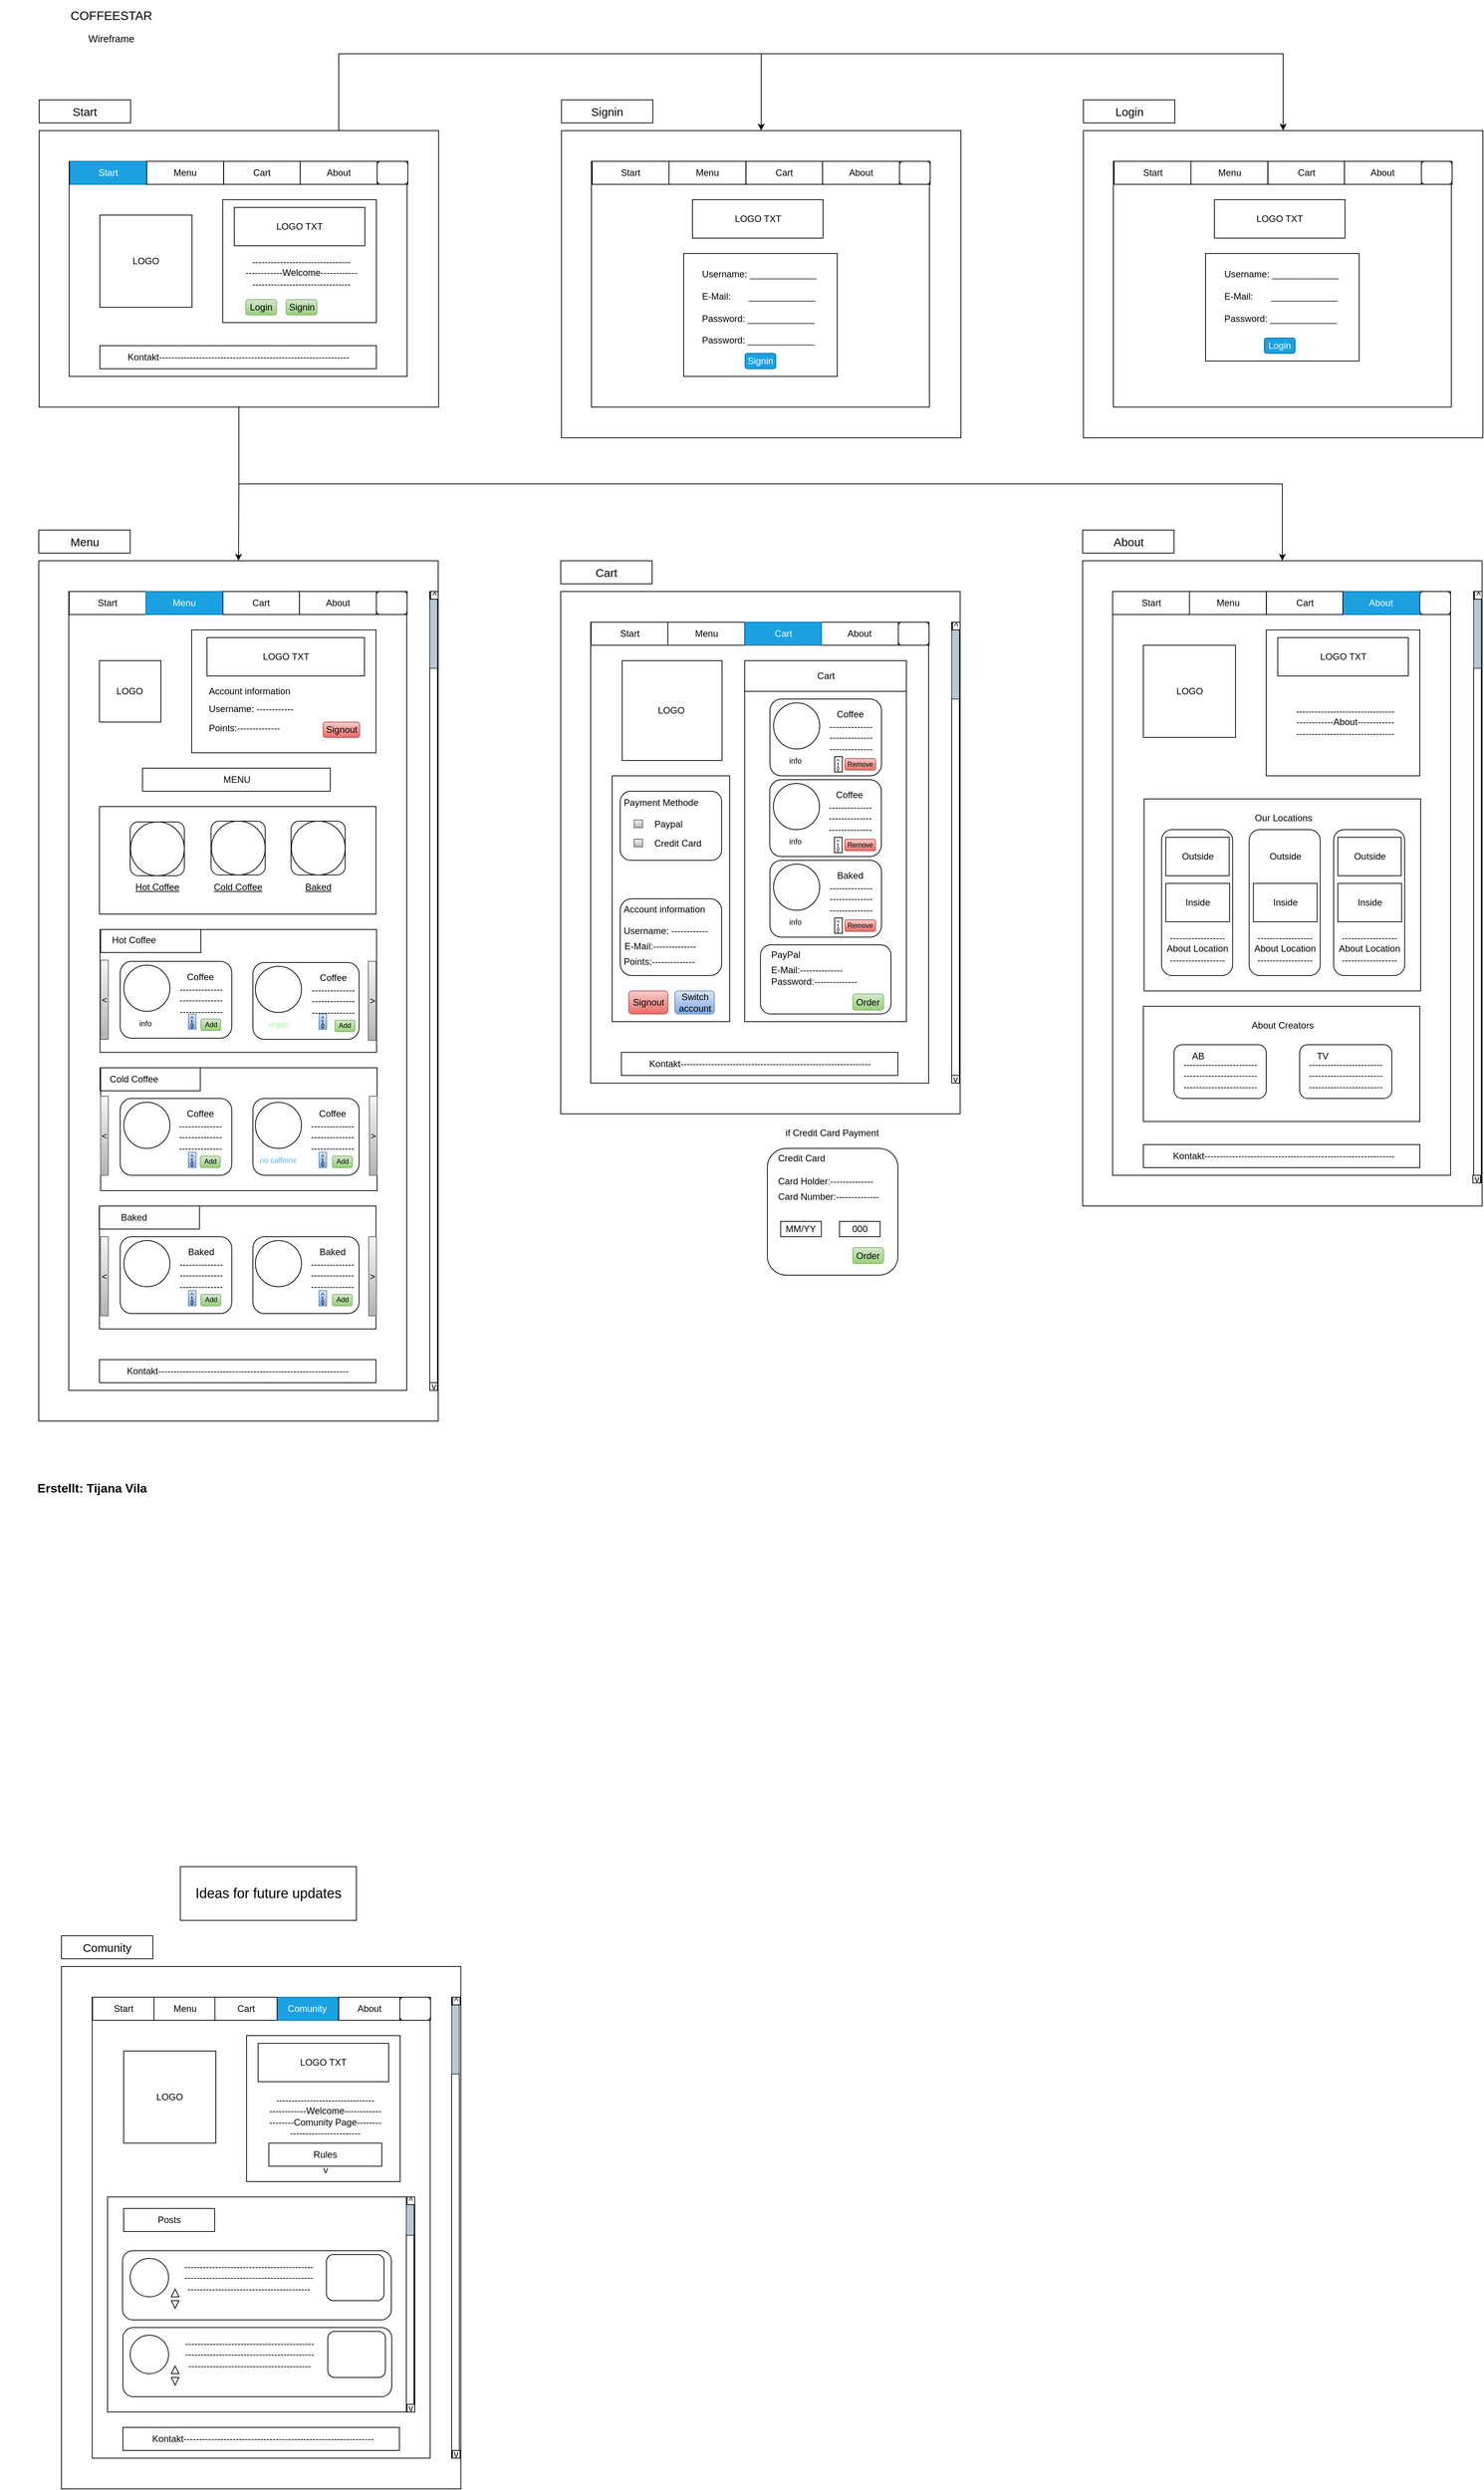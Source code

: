<mxfile version="24.7.8">
  <diagram name="Seite-1" id="sV9cqVP-j2WePneBch82">
    <mxGraphModel dx="1785" dy="984" grid="1" gridSize="10" guides="1" tooltips="1" connect="1" arrows="1" fold="1" page="1" pageScale="1" pageWidth="827" pageHeight="1169" math="0" shadow="0">
      <root>
        <mxCell id="0" />
        <mxCell id="1" parent="0" />
        <mxCell id="x2TXDSleHzLHUjvk5ZYA-146" value="" style="rounded=0;whiteSpace=wrap;html=1;" parent="1" vertex="1">
          <mxGeometry x="618" y="2630" width="10" height="600" as="geometry" />
        </mxCell>
        <mxCell id="x2TXDSleHzLHUjvk5ZYA-1" value="&lt;font style=&quot;font-size: 16px;&quot;&gt;COFFEESTAR&lt;/font&gt;" style="text;html=1;align=center;verticalAlign=middle;whiteSpace=wrap;rounded=0;" parent="1" vertex="1">
          <mxGeometry x="60" y="30" width="230" height="40" as="geometry" />
        </mxCell>
        <mxCell id="x2TXDSleHzLHUjvk5ZYA-2" value="&lt;font style=&quot;font-size: 13px;&quot;&gt;Wireframe&lt;/font&gt;" style="text;html=1;align=center;verticalAlign=middle;whiteSpace=wrap;rounded=0;" parent="1" vertex="1">
          <mxGeometry x="105" y="60" width="140" height="40" as="geometry" />
        </mxCell>
        <mxCell id="x2TXDSleHzLHUjvk5ZYA-194" style="edgeStyle=orthogonalEdgeStyle;rounded=0;orthogonalLoop=1;jettySize=auto;html=1;exitX=0.75;exitY=0;exitDx=0;exitDy=0;entryX=0.5;entryY=0;entryDx=0;entryDy=0;" parent="1" source="x2TXDSleHzLHUjvk5ZYA-3" target="x2TXDSleHzLHUjvk5ZYA-152" edge="1">
          <mxGeometry relative="1" as="geometry">
            <Array as="points">
              <mxPoint x="471" y="100" />
              <mxPoint x="1021" y="100" />
            </Array>
          </mxGeometry>
        </mxCell>
        <mxCell id="x2TXDSleHzLHUjvk5ZYA-195" style="edgeStyle=orthogonalEdgeStyle;rounded=0;orthogonalLoop=1;jettySize=auto;html=1;exitX=0.75;exitY=0;exitDx=0;exitDy=0;entryX=0.5;entryY=0;entryDx=0;entryDy=0;" parent="1" source="x2TXDSleHzLHUjvk5ZYA-3" target="x2TXDSleHzLHUjvk5ZYA-173" edge="1">
          <mxGeometry relative="1" as="geometry">
            <Array as="points">
              <mxPoint x="471" y="100" />
              <mxPoint x="1700" y="100" />
            </Array>
          </mxGeometry>
        </mxCell>
        <mxCell id="x2TXDSleHzLHUjvk5ZYA-196" style="edgeStyle=orthogonalEdgeStyle;rounded=0;orthogonalLoop=1;jettySize=auto;html=1;exitX=0.5;exitY=1;exitDx=0;exitDy=0;entryX=0.5;entryY=0;entryDx=0;entryDy=0;" parent="1" source="x2TXDSleHzLHUjvk5ZYA-3" target="x2TXDSleHzLHUjvk5ZYA-4" edge="1">
          <mxGeometry relative="1" as="geometry" />
        </mxCell>
        <mxCell id="x2TXDSleHzLHUjvk5ZYA-198" style="edgeStyle=orthogonalEdgeStyle;rounded=0;orthogonalLoop=1;jettySize=auto;html=1;exitX=0.5;exitY=1;exitDx=0;exitDy=0;entryX=0.5;entryY=0;entryDx=0;entryDy=0;" parent="1" source="x2TXDSleHzLHUjvk5ZYA-3" target="x2TXDSleHzLHUjvk5ZYA-70" edge="1">
          <mxGeometry relative="1" as="geometry" />
        </mxCell>
        <mxCell id="x2TXDSleHzLHUjvk5ZYA-3" value="" style="rounded=0;whiteSpace=wrap;html=1;fillColor=none;" parent="1" vertex="1">
          <mxGeometry x="81" y="200" width="520" height="360" as="geometry" />
        </mxCell>
        <mxCell id="x2TXDSleHzLHUjvk5ZYA-4" value="" style="rounded=0;whiteSpace=wrap;html=1;fillColor=none;" parent="1" vertex="1">
          <mxGeometry x="80.5" y="760" width="520" height="1120" as="geometry" />
        </mxCell>
        <mxCell id="x2TXDSleHzLHUjvk5ZYA-5" value="" style="rounded=0;whiteSpace=wrap;html=1;fillColor=none;" parent="1" vertex="1">
          <mxGeometry x="110" y="2590" width="520" height="680" as="geometry" />
        </mxCell>
        <mxCell id="x2TXDSleHzLHUjvk5ZYA-7" value="&lt;font style=&quot;font-size: 15px;&quot;&gt;Start&lt;/font&gt;" style="text;html=1;align=center;verticalAlign=middle;whiteSpace=wrap;rounded=0;strokeColor=default;fillColor=default;" parent="1" vertex="1">
          <mxGeometry x="81" y="160" width="119" height="30" as="geometry" />
        </mxCell>
        <mxCell id="x2TXDSleHzLHUjvk5ZYA-8" value="&lt;font style=&quot;font-size: 15px;&quot;&gt;Menu&lt;/font&gt;" style="text;html=1;align=center;verticalAlign=middle;whiteSpace=wrap;rounded=0;strokeColor=default;fillColor=default;" parent="1" vertex="1">
          <mxGeometry x="80.5" y="720" width="119" height="30" as="geometry" />
        </mxCell>
        <mxCell id="x2TXDSleHzLHUjvk5ZYA-9" value="&lt;font style=&quot;font-size: 15px;&quot;&gt;Comunity&lt;/font&gt;" style="text;html=1;align=center;verticalAlign=middle;whiteSpace=wrap;rounded=0;strokeColor=default;fillColor=default;" parent="1" vertex="1">
          <mxGeometry x="110" y="2550" width="119" height="30" as="geometry" />
        </mxCell>
        <mxCell id="x2TXDSleHzLHUjvk5ZYA-10" value="&lt;font style=&quot;font-size: 15px;&quot;&gt;About&lt;/font&gt;" style="text;html=1;align=center;verticalAlign=middle;whiteSpace=wrap;rounded=0;strokeColor=default;fillColor=default;" parent="1" vertex="1">
          <mxGeometry x="1439.5" y="720" width="119" height="30" as="geometry" />
        </mxCell>
        <mxCell id="x2TXDSleHzLHUjvk5ZYA-12" value="" style="rounded=0;whiteSpace=wrap;html=1;fillColor=none;" parent="1" vertex="1">
          <mxGeometry x="120" y="240" width="440" height="280" as="geometry" />
        </mxCell>
        <mxCell id="x2TXDSleHzLHUjvk5ZYA-13" value="" style="rounded=0;whiteSpace=wrap;html=1;fillStyle=cross-hatch;fillColor=#ffffff;gradientColor=none;" parent="1" vertex="1">
          <mxGeometry x="160" y="310" width="120" height="120" as="geometry" />
        </mxCell>
        <mxCell id="x2TXDSleHzLHUjvk5ZYA-15" value="" style="rounded=0;whiteSpace=wrap;html=1;" parent="1" vertex="1">
          <mxGeometry x="320" y="290" width="200" height="160" as="geometry" />
        </mxCell>
        <mxCell id="x2TXDSleHzLHUjvk5ZYA-16" value="LOGO TXT" style="rounded=0;whiteSpace=wrap;html=1;" parent="1" vertex="1">
          <mxGeometry x="335" y="300" width="170" height="50" as="geometry" />
        </mxCell>
        <mxCell id="x2TXDSleHzLHUjvk5ZYA-17" value="LOGO" style="text;html=1;align=center;verticalAlign=middle;whiteSpace=wrap;rounded=0;" parent="1" vertex="1">
          <mxGeometry x="190" y="355" width="60" height="30" as="geometry" />
        </mxCell>
        <mxCell id="x2TXDSleHzLHUjvk5ZYA-18" value="--------------------------------&lt;br&gt;------------Welcome------------&lt;br&gt;--------------------------------" style="text;html=1;align=center;verticalAlign=middle;whiteSpace=wrap;rounded=0;" parent="1" vertex="1">
          <mxGeometry x="335" y="350" width="175" height="70" as="geometry" />
        </mxCell>
        <mxCell id="x2TXDSleHzLHUjvk5ZYA-19" value="Login" style="rounded=1;whiteSpace=wrap;html=1;fillColor=#d5e8d4;gradientColor=#97d077;strokeColor=#82b366;" parent="1" vertex="1">
          <mxGeometry x="350" y="420" width="40" height="20" as="geometry" />
        </mxCell>
        <mxCell id="x2TXDSleHzLHUjvk5ZYA-20" value="Signin" style="rounded=1;whiteSpace=wrap;html=1;fillColor=#d5e8d4;gradientColor=#97d077;strokeColor=#82b366;" parent="1" vertex="1">
          <mxGeometry x="402.5" y="420" width="40" height="20" as="geometry" />
        </mxCell>
        <mxCell id="x2TXDSleHzLHUjvk5ZYA-31" value="" style="rounded=0;whiteSpace=wrap;html=1;" parent="1" vertex="1">
          <mxGeometry x="160" y="480" width="360" height="30" as="geometry" />
        </mxCell>
        <mxCell id="x2TXDSleHzLHUjvk5ZYA-32" value="Kontakt--------------------------------------------------------------" style="text;html=1;align=center;verticalAlign=middle;whiteSpace=wrap;rounded=0;" parent="1" vertex="1">
          <mxGeometry x="187.5" y="480" width="305" height="30" as="geometry" />
        </mxCell>
        <mxCell id="x2TXDSleHzLHUjvk5ZYA-40" value="" style="rounded=0;whiteSpace=wrap;html=1;fillColor=none;" parent="1" vertex="1">
          <mxGeometry x="119.5" y="800" width="440" height="1040" as="geometry" />
        </mxCell>
        <mxCell id="x2TXDSleHzLHUjvk5ZYA-41" value="" style="rounded=0;whiteSpace=wrap;html=1;fillStyle=cross-hatch;fillColor=#ffffff;gradientColor=none;" parent="1" vertex="1">
          <mxGeometry x="159.5" y="890" width="80" height="80" as="geometry" />
        </mxCell>
        <mxCell id="x2TXDSleHzLHUjvk5ZYA-42" value="" style="rounded=0;whiteSpace=wrap;html=1;" parent="1" vertex="1">
          <mxGeometry x="120" y="800" width="440" height="30" as="geometry" />
        </mxCell>
        <mxCell id="x2TXDSleHzLHUjvk5ZYA-43" value="" style="rounded=0;whiteSpace=wrap;html=1;align=left;" parent="1" vertex="1">
          <mxGeometry x="279.5" y="850" width="240" height="160" as="geometry" />
        </mxCell>
        <mxCell id="x2TXDSleHzLHUjvk5ZYA-44" value="LOGO TXT" style="rounded=0;whiteSpace=wrap;html=1;" parent="1" vertex="1">
          <mxGeometry x="299.5" y="860" width="205" height="50" as="geometry" />
        </mxCell>
        <mxCell id="x2TXDSleHzLHUjvk5ZYA-45" value="LOGO" style="text;html=1;align=center;verticalAlign=middle;whiteSpace=wrap;rounded=0;" parent="1" vertex="1">
          <mxGeometry x="169" y="915" width="60" height="30" as="geometry" />
        </mxCell>
        <mxCell id="x2TXDSleHzLHUjvk5ZYA-48" value="Signout" style="rounded=1;whiteSpace=wrap;html=1;fillColor=#f8cecc;gradientColor=#ea6b66;strokeColor=#b85450;" parent="1" vertex="1">
          <mxGeometry x="450.75" y="970" width="47.5" height="20" as="geometry" />
        </mxCell>
        <mxCell id="x2TXDSleHzLHUjvk5ZYA-49" value="About" style="rounded=0;whiteSpace=wrap;html=1;" parent="1" vertex="1">
          <mxGeometry x="419.75" y="800" width="100.25" height="30" as="geometry" />
        </mxCell>
        <mxCell id="x2TXDSleHzLHUjvk5ZYA-50" value="Start" style="rounded=0;whiteSpace=wrap;html=1;" parent="1" vertex="1">
          <mxGeometry x="120" y="800" width="100" height="30" as="geometry" />
        </mxCell>
        <mxCell id="x2TXDSleHzLHUjvk5ZYA-51" value="Menu" style="rounded=0;whiteSpace=wrap;html=1;fillColor=#1ba1e2;fontColor=#ffffff;strokeColor=#006EAF;" parent="1" vertex="1">
          <mxGeometry x="220" y="800" width="100" height="30" as="geometry" />
        </mxCell>
        <mxCell id="x2TXDSleHzLHUjvk5ZYA-53" value="" style="rounded=0;whiteSpace=wrap;html=1;" parent="1" vertex="1">
          <mxGeometry x="589.5" y="800" width="10" height="1040" as="geometry" />
        </mxCell>
        <mxCell id="x2TXDSleHzLHUjvk5ZYA-54" value="" style="rounded=1;whiteSpace=wrap;html=1;fillColor=#bac8d3;strokeColor=#23445d;" parent="1" vertex="1">
          <mxGeometry x="589.5" y="810" width="10" height="90" as="geometry" />
        </mxCell>
        <mxCell id="x2TXDSleHzLHUjvk5ZYA-55" value="^" style="rounded=0;whiteSpace=wrap;html=1;" parent="1" vertex="1">
          <mxGeometry x="590.5" y="800" width="10" height="10" as="geometry" />
        </mxCell>
        <mxCell id="x2TXDSleHzLHUjvk5ZYA-56" value="v" style="rounded=0;whiteSpace=wrap;html=1;" parent="1" vertex="1">
          <mxGeometry x="589.5" y="1830" width="10" height="10" as="geometry" />
        </mxCell>
        <mxCell id="x2TXDSleHzLHUjvk5ZYA-57" value="" style="rounded=0;whiteSpace=wrap;html=1;" parent="1" vertex="1">
          <mxGeometry x="159.5" y="1080" width="360" height="140" as="geometry" />
        </mxCell>
        <mxCell id="x2TXDSleHzLHUjvk5ZYA-58" value="" style="rounded=0;whiteSpace=wrap;html=1;" parent="1" vertex="1">
          <mxGeometry x="159.5" y="1800" width="360" height="30" as="geometry" />
        </mxCell>
        <mxCell id="x2TXDSleHzLHUjvk5ZYA-59" value="Kontakt--------------------------------------------------------------" style="text;html=1;align=center;verticalAlign=middle;whiteSpace=wrap;rounded=0;" parent="1" vertex="1">
          <mxGeometry x="187" y="1800" width="305" height="30" as="geometry" />
        </mxCell>
        <mxCell id="x2TXDSleHzLHUjvk5ZYA-67" value="Account information" style="text;html=1;align=left;verticalAlign=middle;whiteSpace=wrap;rounded=0;" parent="1" vertex="1">
          <mxGeometry x="299.5" y="915" width="130" height="30" as="geometry" />
        </mxCell>
        <mxCell id="x2TXDSleHzLHUjvk5ZYA-68" value="Username: ------------" style="text;html=1;align=left;verticalAlign=middle;whiteSpace=wrap;rounded=0;" parent="1" vertex="1">
          <mxGeometry x="299.5" y="940" width="177.5" height="25" as="geometry" />
        </mxCell>
        <mxCell id="x2TXDSleHzLHUjvk5ZYA-69" value="Points:--------------" style="text;html=1;align=left;verticalAlign=middle;whiteSpace=wrap;rounded=0;" parent="1" vertex="1">
          <mxGeometry x="299.5" y="965" width="120" height="25" as="geometry" />
        </mxCell>
        <mxCell id="x2TXDSleHzLHUjvk5ZYA-70" value="" style="rounded=0;whiteSpace=wrap;html=1;fillColor=none;" parent="1" vertex="1">
          <mxGeometry x="1439.5" y="760" width="520" height="840" as="geometry" />
        </mxCell>
        <mxCell id="x2TXDSleHzLHUjvk5ZYA-71" value="" style="rounded=0;whiteSpace=wrap;html=1;fillColor=none;" parent="1" vertex="1">
          <mxGeometry x="1478.5" y="800" width="440" height="760" as="geometry" />
        </mxCell>
        <mxCell id="x2TXDSleHzLHUjvk5ZYA-72" value="" style="rounded=0;whiteSpace=wrap;html=1;fillStyle=cross-hatch;fillColor=#ffffff;gradientColor=none;" parent="1" vertex="1">
          <mxGeometry x="1518.5" y="870" width="120" height="120" as="geometry" />
        </mxCell>
        <mxCell id="x2TXDSleHzLHUjvk5ZYA-74" value="" style="rounded=0;whiteSpace=wrap;html=1;" parent="1" vertex="1">
          <mxGeometry x="1678.5" y="850" width="200" height="190" as="geometry" />
        </mxCell>
        <mxCell id="x2TXDSleHzLHUjvk5ZYA-75" value="LOGO TXT" style="rounded=0;whiteSpace=wrap;html=1;" parent="1" vertex="1">
          <mxGeometry x="1693.5" y="860" width="170" height="50" as="geometry" />
        </mxCell>
        <mxCell id="x2TXDSleHzLHUjvk5ZYA-76" value="LOGO" style="text;html=1;align=center;verticalAlign=middle;whiteSpace=wrap;rounded=0;" parent="1" vertex="1">
          <mxGeometry x="1548.5" y="915" width="60" height="30" as="geometry" />
        </mxCell>
        <mxCell id="x2TXDSleHzLHUjvk5ZYA-77" value="--------------------------------&lt;br&gt;------------About------------&lt;br&gt;--------------------------------" style="text;html=1;align=center;verticalAlign=middle;whiteSpace=wrap;rounded=0;" parent="1" vertex="1">
          <mxGeometry x="1693.5" y="910" width="175" height="120" as="geometry" />
        </mxCell>
        <mxCell id="x2TXDSleHzLHUjvk5ZYA-84" value="" style="rounded=0;whiteSpace=wrap;html=1;" parent="1" vertex="1">
          <mxGeometry x="1948.5" y="800" width="10" height="770" as="geometry" />
        </mxCell>
        <mxCell id="x2TXDSleHzLHUjvk5ZYA-85" value="" style="rounded=1;whiteSpace=wrap;html=1;fillColor=#bac8d3;strokeColor=#23445d;" parent="1" vertex="1">
          <mxGeometry x="1948.5" y="810" width="10" height="90" as="geometry" />
        </mxCell>
        <mxCell id="x2TXDSleHzLHUjvk5ZYA-86" value="^" style="rounded=0;whiteSpace=wrap;html=1;" parent="1" vertex="1">
          <mxGeometry x="1949.5" y="800" width="10" height="10" as="geometry" />
        </mxCell>
        <mxCell id="x2TXDSleHzLHUjvk5ZYA-87" value="v" style="rounded=0;whiteSpace=wrap;html=1;" parent="1" vertex="1">
          <mxGeometry x="1947.5" y="1560" width="10" height="10" as="geometry" />
        </mxCell>
        <mxCell id="x2TXDSleHzLHUjvk5ZYA-88" value="" style="rounded=0;whiteSpace=wrap;html=1;" parent="1" vertex="1">
          <mxGeometry x="1518.5" y="1340" width="360" height="150" as="geometry" />
        </mxCell>
        <mxCell id="x2TXDSleHzLHUjvk5ZYA-89" value="" style="rounded=0;whiteSpace=wrap;html=1;" parent="1" vertex="1">
          <mxGeometry x="1518.5" y="1520" width="360" height="30" as="geometry" />
        </mxCell>
        <mxCell id="x2TXDSleHzLHUjvk5ZYA-90" value="Kontakt--------------------------------------------------------------" style="text;html=1;align=center;verticalAlign=middle;whiteSpace=wrap;rounded=0;" parent="1" vertex="1">
          <mxGeometry x="1548.75" y="1520" width="305" height="30" as="geometry" />
        </mxCell>
        <mxCell id="x2TXDSleHzLHUjvk5ZYA-91" value="" style="rounded=1;whiteSpace=wrap;html=1;" parent="1" vertex="1">
          <mxGeometry x="1558.5" y="1390" width="120" height="70" as="geometry" />
        </mxCell>
        <mxCell id="x2TXDSleHzLHUjvk5ZYA-92" value="" style="rounded=1;whiteSpace=wrap;html=1;" parent="1" vertex="1">
          <mxGeometry x="1722" y="1390" width="120" height="70" as="geometry" />
        </mxCell>
        <mxCell id="x2TXDSleHzLHUjvk5ZYA-93" value="About Creators" style="text;html=1;align=center;verticalAlign=middle;whiteSpace=wrap;rounded=0;" parent="1" vertex="1">
          <mxGeometry x="1629.5" y="1350" width="140" height="30" as="geometry" />
        </mxCell>
        <mxCell id="x2TXDSleHzLHUjvk5ZYA-94" value="AB" style="text;html=1;align=center;verticalAlign=middle;whiteSpace=wrap;rounded=0;" parent="1" vertex="1">
          <mxGeometry x="1559.5" y="1390" width="60" height="30" as="geometry" />
        </mxCell>
        <mxCell id="x2TXDSleHzLHUjvk5ZYA-95" value="TV" style="text;html=1;align=center;verticalAlign=middle;whiteSpace=wrap;rounded=0;" parent="1" vertex="1">
          <mxGeometry x="1722" y="1390" width="60" height="30" as="geometry" />
        </mxCell>
        <mxCell id="x2TXDSleHzLHUjvk5ZYA-96" value="------------------------&lt;br&gt;------------------------&lt;br&gt;------------------------" style="text;html=1;align=left;verticalAlign=middle;whiteSpace=wrap;rounded=0;" parent="1" vertex="1">
          <mxGeometry x="1568.5" y="1405" width="100" height="50" as="geometry" />
        </mxCell>
        <mxCell id="x2TXDSleHzLHUjvk5ZYA-98" value="" style="rounded=0;whiteSpace=wrap;html=1;" parent="1" vertex="1">
          <mxGeometry x="1519.5" y="1070" width="360" height="250" as="geometry" />
        </mxCell>
        <mxCell id="x2TXDSleHzLHUjvk5ZYA-99" value="Our Locations" style="text;html=1;align=center;verticalAlign=middle;whiteSpace=wrap;rounded=0;" parent="1" vertex="1">
          <mxGeometry x="1530.5" y="1080" width="340" height="30" as="geometry" />
        </mxCell>
        <mxCell id="x2TXDSleHzLHUjvk5ZYA-100" value="" style="rounded=1;whiteSpace=wrap;html=1;" parent="1" vertex="1">
          <mxGeometry x="1542.25" y="1110" width="92.5" height="190" as="geometry" />
        </mxCell>
        <mxCell id="x2TXDSleHzLHUjvk5ZYA-104" value="" style="rounded=0;whiteSpace=wrap;html=1;fillStyle=cross-hatch;fillColor=#ffffff;" parent="1" vertex="1">
          <mxGeometry x="1547.75" y="1120" width="82.5" height="50" as="geometry" />
        </mxCell>
        <mxCell id="x2TXDSleHzLHUjvk5ZYA-107" value="" style="rounded=0;whiteSpace=wrap;html=1;fillStyle=cross-hatch;fillColor=#ffffff;" parent="1" vertex="1">
          <mxGeometry x="1547.75" y="1180" width="83" height="50" as="geometry" />
        </mxCell>
        <mxCell id="x2TXDSleHzLHUjvk5ZYA-110" value="------------------&lt;br&gt;About Location&lt;br&gt;------------------" style="text;html=1;align=center;verticalAlign=middle;whiteSpace=wrap;rounded=0;" parent="1" vertex="1">
          <mxGeometry x="1541.5" y="1240" width="94" height="50" as="geometry" />
        </mxCell>
        <mxCell id="x2TXDSleHzLHUjvk5ZYA-112" value="Outside" style="text;html=1;align=center;verticalAlign=middle;whiteSpace=wrap;rounded=0;" parent="1" vertex="1">
          <mxGeometry x="1548.25" y="1130" width="82.5" height="30" as="geometry" />
        </mxCell>
        <mxCell id="x2TXDSleHzLHUjvk5ZYA-113" value="Inside" style="text;html=1;align=center;verticalAlign=middle;whiteSpace=wrap;rounded=0;" parent="1" vertex="1">
          <mxGeometry x="1548.25" y="1190" width="82.5" height="30" as="geometry" />
        </mxCell>
        <mxCell id="x2TXDSleHzLHUjvk5ZYA-115" value="" style="rounded=1;whiteSpace=wrap;html=1;" parent="1" vertex="1">
          <mxGeometry x="1656.25" y="1110" width="92.5" height="190" as="geometry" />
        </mxCell>
        <mxCell id="x2TXDSleHzLHUjvk5ZYA-116" value="" style="rounded=0;whiteSpace=wrap;html=1;fillStyle=cross-hatch;fillColor=#FFFFFF;strokeColor=#FFFFFF;" parent="1" vertex="1">
          <mxGeometry x="1661.75" y="1120" width="82.5" height="50" as="geometry" />
        </mxCell>
        <mxCell id="x2TXDSleHzLHUjvk5ZYA-117" value="" style="rounded=0;whiteSpace=wrap;html=1;fillColor=#ffffff;fillStyle=cross-hatch;" parent="1" vertex="1">
          <mxGeometry x="1661.75" y="1180" width="83" height="50" as="geometry" />
        </mxCell>
        <mxCell id="x2TXDSleHzLHUjvk5ZYA-118" value="------------------&lt;br&gt;About Location&lt;br&gt;------------------" style="text;html=1;align=center;verticalAlign=middle;whiteSpace=wrap;rounded=0;" parent="1" vertex="1">
          <mxGeometry x="1655.5" y="1240" width="94" height="50" as="geometry" />
        </mxCell>
        <mxCell id="x2TXDSleHzLHUjvk5ZYA-119" value="Outside" style="text;html=1;align=center;verticalAlign=middle;whiteSpace=wrap;rounded=0;" parent="1" vertex="1">
          <mxGeometry x="1662.25" y="1130" width="82.5" height="30" as="geometry" />
        </mxCell>
        <mxCell id="x2TXDSleHzLHUjvk5ZYA-120" value="Inside" style="text;html=1;align=center;verticalAlign=middle;whiteSpace=wrap;rounded=0;" parent="1" vertex="1">
          <mxGeometry x="1662.25" y="1190" width="82.5" height="30" as="geometry" />
        </mxCell>
        <mxCell id="x2TXDSleHzLHUjvk5ZYA-121" value="" style="rounded=1;whiteSpace=wrap;html=1;" parent="1" vertex="1">
          <mxGeometry x="1766.25" y="1110" width="92.5" height="190" as="geometry" />
        </mxCell>
        <mxCell id="x2TXDSleHzLHUjvk5ZYA-122" value="" style="rounded=0;whiteSpace=wrap;html=1;fillStyle=cross-hatch;fillColor=#ffffff;" parent="1" vertex="1">
          <mxGeometry x="1771.75" y="1120" width="82.5" height="50" as="geometry" />
        </mxCell>
        <mxCell id="x2TXDSleHzLHUjvk5ZYA-123" value="" style="rounded=0;whiteSpace=wrap;html=1;fillStyle=cross-hatch;fillColor=#FFFFFF;" parent="1" vertex="1">
          <mxGeometry x="1771.75" y="1180" width="83" height="50" as="geometry" />
        </mxCell>
        <mxCell id="x2TXDSleHzLHUjvk5ZYA-124" value="------------------&lt;br&gt;About Location&lt;br&gt;------------------" style="text;html=1;align=center;verticalAlign=middle;whiteSpace=wrap;rounded=0;" parent="1" vertex="1">
          <mxGeometry x="1765.5" y="1240" width="94" height="50" as="geometry" />
        </mxCell>
        <mxCell id="x2TXDSleHzLHUjvk5ZYA-125" value="Outside" style="text;html=1;align=center;verticalAlign=middle;whiteSpace=wrap;rounded=0;" parent="1" vertex="1">
          <mxGeometry x="1772.25" y="1130" width="82.5" height="30" as="geometry" />
        </mxCell>
        <mxCell id="x2TXDSleHzLHUjvk5ZYA-126" value="Inside" style="text;html=1;align=center;verticalAlign=middle;whiteSpace=wrap;rounded=0;" parent="1" vertex="1">
          <mxGeometry x="1772.25" y="1190" width="82.5" height="30" as="geometry" />
        </mxCell>
        <mxCell id="x2TXDSleHzLHUjvk5ZYA-127" value="------------------------&lt;br&gt;------------------------&lt;br&gt;------------------------" style="text;html=1;align=left;verticalAlign=middle;whiteSpace=wrap;rounded=0;" parent="1" vertex="1">
          <mxGeometry x="1732" y="1405" width="100" height="50" as="geometry" />
        </mxCell>
        <mxCell id="x2TXDSleHzLHUjvk5ZYA-128" value="" style="rounded=0;whiteSpace=wrap;html=1;fillColor=none;" parent="1" vertex="1">
          <mxGeometry x="150" y="2630" width="440" height="600" as="geometry" />
        </mxCell>
        <mxCell id="x2TXDSleHzLHUjvk5ZYA-134" value="" style="rounded=0;whiteSpace=wrap;html=1;fillStyle=cross-hatch;fillColor=#ffffff;gradientColor=none;" parent="1" vertex="1">
          <mxGeometry x="191" y="2700" width="120" height="120" as="geometry" />
        </mxCell>
        <mxCell id="x2TXDSleHzLHUjvk5ZYA-135" value="" style="rounded=0;whiteSpace=wrap;html=1;" parent="1" vertex="1">
          <mxGeometry x="351" y="2680" width="200" height="190" as="geometry" />
        </mxCell>
        <mxCell id="x2TXDSleHzLHUjvk5ZYA-136" value="LOGO TXT" style="rounded=0;whiteSpace=wrap;html=1;" parent="1" vertex="1">
          <mxGeometry x="366" y="2690" width="170" height="50" as="geometry" />
        </mxCell>
        <mxCell id="x2TXDSleHzLHUjvk5ZYA-137" value="LOGO" style="text;html=1;align=center;verticalAlign=middle;whiteSpace=wrap;rounded=0;" parent="1" vertex="1">
          <mxGeometry x="221" y="2745" width="60" height="30" as="geometry" />
        </mxCell>
        <mxCell id="x2TXDSleHzLHUjvk5ZYA-138" value="--------------------------------&lt;br&gt;------------Welcome------------&lt;br&gt;--------Comunity Page--------&lt;br&gt;-----------------------" style="text;html=1;align=center;verticalAlign=middle;whiteSpace=wrap;rounded=0;" parent="1" vertex="1">
          <mxGeometry x="366" y="2740" width="175" height="90" as="geometry" />
        </mxCell>
        <mxCell id="x2TXDSleHzLHUjvk5ZYA-139" value="Rules" style="rounded=0;whiteSpace=wrap;html=1;" parent="1" vertex="1">
          <mxGeometry x="380" y="2820" width="147" height="30" as="geometry" />
        </mxCell>
        <mxCell id="x2TXDSleHzLHUjvk5ZYA-140" value="v" style="text;html=1;align=center;verticalAlign=middle;whiteSpace=wrap;rounded=0;" parent="1" vertex="1">
          <mxGeometry x="423.5" y="2840" width="60" height="30" as="geometry" />
        </mxCell>
        <mxCell id="x2TXDSleHzLHUjvk5ZYA-142" value="" style="rounded=0;whiteSpace=wrap;html=1;" parent="1" vertex="1">
          <mxGeometry x="170" y="2890" width="400" height="280" as="geometry" />
        </mxCell>
        <mxCell id="x2TXDSleHzLHUjvk5ZYA-143" value="v" style="rounded=0;whiteSpace=wrap;html=1;" parent="1" vertex="1">
          <mxGeometry x="619" y="3220" width="10" height="10" as="geometry" />
        </mxCell>
        <mxCell id="x2TXDSleHzLHUjvk5ZYA-144" value="" style="rounded=0;whiteSpace=wrap;html=1;" parent="1" vertex="1">
          <mxGeometry x="190" y="3190" width="360" height="30" as="geometry" />
        </mxCell>
        <mxCell id="x2TXDSleHzLHUjvk5ZYA-145" value="Kontakt--------------------------------------------------------------" style="text;html=1;align=center;verticalAlign=middle;whiteSpace=wrap;rounded=0;" parent="1" vertex="1">
          <mxGeometry x="220.25" y="3190" width="305" height="30" as="geometry" />
        </mxCell>
        <mxCell id="x2TXDSleHzLHUjvk5ZYA-147" value="" style="rounded=1;whiteSpace=wrap;html=1;fillColor=#bac8d3;strokeColor=#23445d;" parent="1" vertex="1">
          <mxGeometry x="618" y="2640" width="10" height="90" as="geometry" />
        </mxCell>
        <mxCell id="x2TXDSleHzLHUjvk5ZYA-148" value="^" style="rounded=0;whiteSpace=wrap;html=1;" parent="1" vertex="1">
          <mxGeometry x="619" y="2630" width="10" height="10" as="geometry" />
        </mxCell>
        <mxCell id="x2TXDSleHzLHUjvk5ZYA-152" value="" style="rounded=0;whiteSpace=wrap;html=1;fillColor=none;" parent="1" vertex="1">
          <mxGeometry x="761" y="200" width="520" height="400" as="geometry" />
        </mxCell>
        <mxCell id="x2TXDSleHzLHUjvk5ZYA-153" value="&lt;font style=&quot;font-size: 15px;&quot;&gt;Signin&lt;/font&gt;" style="text;html=1;align=center;verticalAlign=middle;whiteSpace=wrap;rounded=0;strokeColor=default;fillColor=default;" parent="1" vertex="1">
          <mxGeometry x="761" y="160" width="119" height="30" as="geometry" />
        </mxCell>
        <mxCell id="x2TXDSleHzLHUjvk5ZYA-154" value="" style="rounded=0;whiteSpace=wrap;html=1;fillColor=none;" parent="1" vertex="1">
          <mxGeometry x="800" y="240" width="440" height="320" as="geometry" />
        </mxCell>
        <mxCell id="x2TXDSleHzLHUjvk5ZYA-157" value="" style="rounded=0;whiteSpace=wrap;html=1;" parent="1" vertex="1">
          <mxGeometry x="920" y="360" width="200" height="160" as="geometry" />
        </mxCell>
        <mxCell id="x2TXDSleHzLHUjvk5ZYA-169" value="Username: _____________&lt;br&gt;&lt;br&gt;E-Mail:&amp;nbsp; &amp;nbsp; &amp;nbsp; &amp;nbsp;_____________&lt;br&gt;&lt;br&gt;Password: _____________&lt;br&gt;&lt;br&gt;Password: _____________" style="text;html=1;align=left;verticalAlign=top;whiteSpace=wrap;rounded=0;spacing=5;" parent="1" vertex="1">
          <mxGeometry x="939" y="370" width="160" height="120" as="geometry" />
        </mxCell>
        <mxCell id="x2TXDSleHzLHUjvk5ZYA-171" value="Signin" style="rounded=1;whiteSpace=wrap;html=1;fillColor=#1ba1e2;fontColor=#ffffff;strokeColor=#006EAF;" parent="1" vertex="1">
          <mxGeometry x="1000" y="490" width="40" height="20" as="geometry" />
        </mxCell>
        <mxCell id="x2TXDSleHzLHUjvk5ZYA-172" value="LOGO TXT" style="rounded=0;whiteSpace=wrap;html=1;" parent="1" vertex="1">
          <mxGeometry x="931.5" y="290" width="170" height="50" as="geometry" />
        </mxCell>
        <mxCell id="x2TXDSleHzLHUjvk5ZYA-173" value="" style="rounded=0;whiteSpace=wrap;html=1;fillColor=none;" parent="1" vertex="1">
          <mxGeometry x="1440.5" y="200" width="520" height="400" as="geometry" />
        </mxCell>
        <mxCell id="x2TXDSleHzLHUjvk5ZYA-174" value="&lt;font style=&quot;font-size: 15px;&quot;&gt;Login&lt;/font&gt;" style="text;html=1;align=center;verticalAlign=middle;whiteSpace=wrap;rounded=0;strokeColor=default;fillColor=default;" parent="1" vertex="1">
          <mxGeometry x="1440.5" y="160" width="119" height="30" as="geometry" />
        </mxCell>
        <mxCell id="x2TXDSleHzLHUjvk5ZYA-175" value="" style="rounded=0;whiteSpace=wrap;html=1;fillColor=none;" parent="1" vertex="1">
          <mxGeometry x="1479.5" y="240" width="440" height="320" as="geometry" />
        </mxCell>
        <mxCell id="x2TXDSleHzLHUjvk5ZYA-177" value="" style="rounded=0;whiteSpace=wrap;html=1;" parent="1" vertex="1">
          <mxGeometry x="1599.5" y="360" width="200" height="140" as="geometry" />
        </mxCell>
        <mxCell id="x2TXDSleHzLHUjvk5ZYA-184" value="Username: _____________&lt;br&gt;&lt;br&gt;E-Mail:&amp;nbsp; &amp;nbsp; &amp;nbsp; &amp;nbsp;_____________&lt;br&gt;&lt;br&gt;Password: _____________" style="text;html=1;align=left;verticalAlign=top;whiteSpace=wrap;rounded=0;spacing=5;" parent="1" vertex="1">
          <mxGeometry x="1618.5" y="370" width="160" height="100" as="geometry" />
        </mxCell>
        <mxCell id="x2TXDSleHzLHUjvk5ZYA-185" value="Login" style="rounded=1;whiteSpace=wrap;html=1;fillColor=#1ba1e2;fontColor=#ffffff;strokeColor=#006EAF;" parent="1" vertex="1">
          <mxGeometry x="1676" y="470" width="40" height="20" as="geometry" />
        </mxCell>
        <mxCell id="x2TXDSleHzLHUjvk5ZYA-186" value="LOGO TXT" style="rounded=0;whiteSpace=wrap;html=1;" parent="1" vertex="1">
          <mxGeometry x="1611" y="290" width="170" height="50" as="geometry" />
        </mxCell>
        <mxCell id="x2TXDSleHzLHUjvk5ZYA-187" value="" style="rounded=1;whiteSpace=wrap;html=1;" parent="1" vertex="1">
          <mxGeometry x="408.88" y="1099" width="70.5" height="70" as="geometry" />
        </mxCell>
        <mxCell id="x2TXDSleHzLHUjvk5ZYA-192" value="Hot Coffee" style="text;html=1;align=center;verticalAlign=middle;whiteSpace=wrap;rounded=0;fontStyle=4" parent="1" vertex="1">
          <mxGeometry x="204.75" y="1170" width="60" height="30" as="geometry" />
        </mxCell>
        <mxCell id="x2TXDSleHzLHUjvk5ZYA-193" value="Cold Coffee" style="text;html=1;align=center;verticalAlign=middle;whiteSpace=wrap;rounded=0;fontStyle=4" parent="1" vertex="1">
          <mxGeometry x="304.5" y="1170" width="70" height="30" as="geometry" />
        </mxCell>
        <mxCell id="x2TXDSleHzLHUjvk5ZYA-199" value="" style="rounded=0;whiteSpace=wrap;html=1;" parent="1" vertex="1">
          <mxGeometry x="559" y="2890" width="10" height="280" as="geometry" />
        </mxCell>
        <mxCell id="x2TXDSleHzLHUjvk5ZYA-200" value="" style="rounded=1;whiteSpace=wrap;html=1;fillColor=#bac8d3;strokeColor=#23445d;" parent="1" vertex="1">
          <mxGeometry x="559" y="2900" width="10" height="40" as="geometry" />
        </mxCell>
        <mxCell id="x2TXDSleHzLHUjvk5ZYA-201" value="^" style="rounded=0;whiteSpace=wrap;html=1;" parent="1" vertex="1">
          <mxGeometry x="560" y="2890" width="10" height="10" as="geometry" />
        </mxCell>
        <mxCell id="x2TXDSleHzLHUjvk5ZYA-202" value="v" style="rounded=0;whiteSpace=wrap;html=1;" parent="1" vertex="1">
          <mxGeometry x="560" y="3160" width="10" height="10" as="geometry" />
        </mxCell>
        <mxCell id="x2TXDSleHzLHUjvk5ZYA-203" value="Posts" style="text;html=1;align=center;verticalAlign=middle;whiteSpace=wrap;rounded=0;strokeColor=default;" parent="1" vertex="1">
          <mxGeometry x="191" y="2905" width="118.5" height="30" as="geometry" />
        </mxCell>
        <mxCell id="x2TXDSleHzLHUjvk5ZYA-204" value="" style="rounded=1;whiteSpace=wrap;html=1;" parent="1" vertex="1">
          <mxGeometry x="189.5" y="2960" width="350" height="90" as="geometry" />
        </mxCell>
        <mxCell id="x2TXDSleHzLHUjvk5ZYA-205" value="" style="rounded=1;whiteSpace=wrap;html=1;" parent="1" vertex="1">
          <mxGeometry x="190" y="3060" width="350" height="90" as="geometry" />
        </mxCell>
        <mxCell id="x2TXDSleHzLHUjvk5ZYA-206" value="" style="ellipse;whiteSpace=wrap;html=1;aspect=fixed;" parent="1" vertex="1">
          <mxGeometry x="199.5" y="2970" width="50" height="50" as="geometry" />
        </mxCell>
        <mxCell id="x2TXDSleHzLHUjvk5ZYA-208" value="" style="ellipse;whiteSpace=wrap;html=1;aspect=fixed;" parent="1" vertex="1">
          <mxGeometry x="199.5" y="3070" width="50" height="50" as="geometry" />
        </mxCell>
        <mxCell id="x2TXDSleHzLHUjvk5ZYA-210" value="Baked" style="text;html=1;align=center;verticalAlign=middle;whiteSpace=wrap;rounded=0;fontStyle=4" parent="1" vertex="1">
          <mxGeometry x="415.5" y="1170" width="57.25" height="30" as="geometry" />
        </mxCell>
        <mxCell id="x2TXDSleHzLHUjvk5ZYA-211" value="Cart" style="rounded=0;whiteSpace=wrap;html=1;" parent="1" vertex="1">
          <mxGeometry x="320.25" y="800" width="99.5" height="30" as="geometry" />
        </mxCell>
        <mxCell id="x2TXDSleHzLHUjvk5ZYA-212" value="" style="rounded=1;whiteSpace=wrap;html=1;fillStyle=cross-hatch;fillColor=#FFFFFF;" parent="1" vertex="1">
          <mxGeometry x="520" y="800" width="40" height="30" as="geometry" />
        </mxCell>
        <mxCell id="x2TXDSleHzLHUjvk5ZYA-213" value="" style="rounded=0;whiteSpace=wrap;html=1;" parent="1" vertex="1">
          <mxGeometry x="150.5" y="2630" width="440" height="30" as="geometry" />
        </mxCell>
        <mxCell id="x2TXDSleHzLHUjvk5ZYA-214" value="About" style="rounded=0;whiteSpace=wrap;html=1;" parent="1" vertex="1">
          <mxGeometry x="471" y="2630" width="79.5" height="30" as="geometry" />
        </mxCell>
        <mxCell id="x2TXDSleHzLHUjvk5ZYA-215" value="Start" style="rounded=0;whiteSpace=wrap;html=1;" parent="1" vertex="1">
          <mxGeometry x="150.5" y="2630" width="80" height="30" as="geometry" />
        </mxCell>
        <mxCell id="x2TXDSleHzLHUjvk5ZYA-216" value="Menu" style="rounded=0;whiteSpace=wrap;html=1;" parent="1" vertex="1">
          <mxGeometry x="230.5" y="2630" width="80" height="30" as="geometry" />
        </mxCell>
        <mxCell id="x2TXDSleHzLHUjvk5ZYA-217" value="Comunity" style="rounded=0;whiteSpace=wrap;html=1;fillColor=#1ba1e2;fontColor=#ffffff;strokeColor=#006EAF;" parent="1" vertex="1">
          <mxGeometry x="390" y="2630" width="80" height="30" as="geometry" />
        </mxCell>
        <mxCell id="x2TXDSleHzLHUjvk5ZYA-218" value="Cart" style="rounded=0;whiteSpace=wrap;html=1;" parent="1" vertex="1">
          <mxGeometry x="309.75" y="2630" width="81.01" height="30" as="geometry" />
        </mxCell>
        <mxCell id="x2TXDSleHzLHUjvk5ZYA-219" value="" style="rounded=1;whiteSpace=wrap;html=1;fillStyle=cross-hatch;fillColor=#FFFFFF;" parent="1" vertex="1">
          <mxGeometry x="550.5" y="2630" width="40" height="30" as="geometry" />
        </mxCell>
        <mxCell id="x2TXDSleHzLHUjvk5ZYA-248" value="" style="rounded=0;whiteSpace=wrap;html=1;" parent="1" vertex="1">
          <mxGeometry x="160.25" y="1240" width="360" height="160" as="geometry" />
        </mxCell>
        <mxCell id="x2TXDSleHzLHUjvk5ZYA-249" value="MENU" style="text;html=1;align=center;verticalAlign=middle;whiteSpace=wrap;rounded=0;strokeColor=default;fillColor=default;" parent="1" vertex="1">
          <mxGeometry x="215.5" y="1030" width="244.5" height="30" as="geometry" />
        </mxCell>
        <mxCell id="x2TXDSleHzLHUjvk5ZYA-253" value="" style="ellipse;whiteSpace=wrap;html=1;aspect=fixed;fillStyle=cross-hatch;fillColor=#FFFFFF;" parent="1" vertex="1">
          <mxGeometry x="409.38" y="1099" width="70" height="70" as="geometry" />
        </mxCell>
        <mxCell id="x2TXDSleHzLHUjvk5ZYA-254" value="" style="rounded=1;whiteSpace=wrap;html=1;" parent="1" vertex="1">
          <mxGeometry x="304.75" y="1099" width="70.5" height="70" as="geometry" />
        </mxCell>
        <mxCell id="x2TXDSleHzLHUjvk5ZYA-255" value="" style="ellipse;whiteSpace=wrap;html=1;aspect=fixed;fillStyle=cross-hatch;fillColor=#FFFFFF;" parent="1" vertex="1">
          <mxGeometry x="305.25" y="1099" width="70" height="70" as="geometry" />
        </mxCell>
        <mxCell id="x2TXDSleHzLHUjvk5ZYA-256" value="" style="rounded=1;whiteSpace=wrap;html=1;" parent="1" vertex="1">
          <mxGeometry x="199.5" y="1100" width="70.5" height="70" as="geometry" />
        </mxCell>
        <mxCell id="x2TXDSleHzLHUjvk5ZYA-257" value="" style="ellipse;whiteSpace=wrap;html=1;aspect=fixed;fillStyle=cross-hatch;fillColor=#FFFFFF;" parent="1" vertex="1">
          <mxGeometry x="200" y="1100" width="70" height="70" as="geometry" />
        </mxCell>
        <mxCell id="x2TXDSleHzLHUjvk5ZYA-258" value="Hot Coffee" style="text;html=1;align=center;verticalAlign=middle;whiteSpace=wrap;rounded=0;" parent="1" vertex="1">
          <mxGeometry x="169" y="1239" width="71" height="30" as="geometry" />
        </mxCell>
        <mxCell id="x2TXDSleHzLHUjvk5ZYA-259" value="" style="rounded=1;whiteSpace=wrap;html=1;" parent="1" vertex="1">
          <mxGeometry x="186.5" y="1281.5" width="145.25" height="100" as="geometry" />
        </mxCell>
        <mxCell id="x2TXDSleHzLHUjvk5ZYA-260" value="" style="rounded=1;whiteSpace=wrap;html=1;" parent="1" vertex="1">
          <mxGeometry x="359.25" y="1283" width="138.25" height="100" as="geometry" />
        </mxCell>
        <mxCell id="x2TXDSleHzLHUjvk5ZYA-261" value="" style="ellipse;whiteSpace=wrap;html=1;aspect=fixed;fillStyle=cross-hatch;fillColor=#FFFFFF;" parent="1" vertex="1">
          <mxGeometry x="191.25" y="1286.5" width="60" height="60" as="geometry" />
        </mxCell>
        <mxCell id="x2TXDSleHzLHUjvk5ZYA-262" value="--------------&lt;br&gt;--------------&lt;br&gt;--------------" style="text;html=1;align=center;verticalAlign=middle;whiteSpace=wrap;rounded=0;" parent="1" vertex="1">
          <mxGeometry x="256.75" y="1301.5" width="69.5" height="60" as="geometry" />
        </mxCell>
        <mxCell id="x2TXDSleHzLHUjvk5ZYA-263" value="Coffee" style="text;html=1;align=center;verticalAlign=middle;whiteSpace=wrap;rounded=0;" parent="1" vertex="1">
          <mxGeometry x="260.75" y="1286.5" width="60" height="30" as="geometry" />
        </mxCell>
        <mxCell id="x2TXDSleHzLHUjvk5ZYA-264" value="" style="ellipse;whiteSpace=wrap;html=1;aspect=fixed;fillStyle=cross-hatch;fillColor=#FFFFFF;" parent="1" vertex="1">
          <mxGeometry x="362.5" y="1288" width="60" height="60" as="geometry" />
        </mxCell>
        <mxCell id="x2TXDSleHzLHUjvk5ZYA-265" value="--------------&lt;br&gt;--------------&lt;br&gt;--------------" style="text;html=1;align=center;verticalAlign=middle;whiteSpace=wrap;rounded=0;" parent="1" vertex="1">
          <mxGeometry x="428.75" y="1303" width="69.5" height="60" as="geometry" />
        </mxCell>
        <mxCell id="x2TXDSleHzLHUjvk5ZYA-266" value="Coffee" style="text;html=1;align=center;verticalAlign=middle;whiteSpace=wrap;rounded=0;" parent="1" vertex="1">
          <mxGeometry x="433.5" y="1288" width="60" height="30" as="geometry" />
        </mxCell>
        <mxCell id="x2TXDSleHzLHUjvk5ZYA-267" value="&lt;font color=&quot;#99ff99&quot; style=&quot;font-size: 10px;&quot;&gt;vegan&lt;/font&gt;" style="text;html=1;align=center;verticalAlign=middle;whiteSpace=wrap;rounded=0;" parent="1" vertex="1">
          <mxGeometry x="364.12" y="1353" width="56.75" height="20" as="geometry" />
        </mxCell>
        <mxCell id="x2TXDSleHzLHUjvk5ZYA-268" value="" style="rounded=0;whiteSpace=wrap;html=1;" parent="1" vertex="1">
          <mxGeometry x="161" y="1420" width="360" height="160" as="geometry" />
        </mxCell>
        <mxCell id="x2TXDSleHzLHUjvk5ZYA-269" value="Cold Coffee" style="text;html=1;align=center;verticalAlign=middle;whiteSpace=wrap;rounded=0;" parent="1" vertex="1">
          <mxGeometry x="169" y="1420" width="71" height="30" as="geometry" />
        </mxCell>
        <mxCell id="x2TXDSleHzLHUjvk5ZYA-270" value="" style="rounded=1;whiteSpace=wrap;html=1;" parent="1" vertex="1">
          <mxGeometry x="186.5" y="1460" width="145.25" height="100" as="geometry" />
        </mxCell>
        <mxCell id="x2TXDSleHzLHUjvk5ZYA-271" value="" style="rounded=1;whiteSpace=wrap;html=1;" parent="1" vertex="1">
          <mxGeometry x="359.25" y="1460" width="138.25" height="100" as="geometry" />
        </mxCell>
        <mxCell id="x2TXDSleHzLHUjvk5ZYA-272" value="" style="ellipse;whiteSpace=wrap;html=1;aspect=fixed;fillStyle=cross-hatch;fillColor=#FFFFFF;" parent="1" vertex="1">
          <mxGeometry x="191.25" y="1465" width="60" height="60" as="geometry" />
        </mxCell>
        <mxCell id="x2TXDSleHzLHUjvk5ZYA-273" value="--------------&lt;br&gt;--------------&lt;br&gt;--------------" style="text;html=1;align=center;verticalAlign=middle;whiteSpace=wrap;rounded=0;" parent="1" vertex="1">
          <mxGeometry x="256" y="1480" width="69.5" height="60" as="geometry" />
        </mxCell>
        <mxCell id="x2TXDSleHzLHUjvk5ZYA-274" value="Coffee" style="text;html=1;align=center;verticalAlign=middle;whiteSpace=wrap;rounded=0;" parent="1" vertex="1">
          <mxGeometry x="260.75" y="1465" width="60" height="30" as="geometry" />
        </mxCell>
        <mxCell id="x2TXDSleHzLHUjvk5ZYA-275" value="" style="ellipse;whiteSpace=wrap;html=1;aspect=fixed;fillStyle=cross-hatch;fillColor=#FFFFFF;" parent="1" vertex="1">
          <mxGeometry x="362.5" y="1465" width="60" height="60" as="geometry" />
        </mxCell>
        <mxCell id="x2TXDSleHzLHUjvk5ZYA-276" value="--------------&lt;br&gt;--------------&lt;br&gt;--------------" style="text;html=1;align=center;verticalAlign=middle;whiteSpace=wrap;rounded=0;" parent="1" vertex="1">
          <mxGeometry x="428" y="1480" width="69.5" height="60" as="geometry" />
        </mxCell>
        <mxCell id="x2TXDSleHzLHUjvk5ZYA-277" value="Coffee" style="text;html=1;align=center;verticalAlign=middle;whiteSpace=wrap;rounded=0;" parent="1" vertex="1">
          <mxGeometry x="432.75" y="1465" width="60" height="30" as="geometry" />
        </mxCell>
        <mxCell id="x2TXDSleHzLHUjvk5ZYA-278" value="&lt;font color=&quot;#66b2ff&quot; style=&quot;font-size: 10px;&quot;&gt;no caffeine&lt;/font&gt;" style="text;html=1;align=center;verticalAlign=middle;whiteSpace=wrap;rounded=0;" parent="1" vertex="1">
          <mxGeometry x="364.12" y="1530" width="56.75" height="20" as="geometry" />
        </mxCell>
        <mxCell id="x2TXDSleHzLHUjvk5ZYA-279" value="" style="rounded=0;whiteSpace=wrap;html=1;" parent="1" vertex="1">
          <mxGeometry x="159.5" y="1600" width="360" height="160" as="geometry" />
        </mxCell>
        <mxCell id="x2TXDSleHzLHUjvk5ZYA-280" value="Baked" style="text;html=1;align=center;verticalAlign=middle;whiteSpace=wrap;rounded=0;" parent="1" vertex="1">
          <mxGeometry x="169" y="1600" width="71" height="30" as="geometry" />
        </mxCell>
        <mxCell id="x2TXDSleHzLHUjvk5ZYA-281" value="" style="rounded=1;whiteSpace=wrap;html=1;" parent="1" vertex="1">
          <mxGeometry x="186.5" y="1640" width="145.25" height="100" as="geometry" />
        </mxCell>
        <mxCell id="x2TXDSleHzLHUjvk5ZYA-282" value="" style="rounded=1;whiteSpace=wrap;html=1;" parent="1" vertex="1">
          <mxGeometry x="359.25" y="1640" width="138.25" height="100" as="geometry" />
        </mxCell>
        <mxCell id="x2TXDSleHzLHUjvk5ZYA-283" value="" style="ellipse;whiteSpace=wrap;html=1;aspect=fixed;fillStyle=cross-hatch;fillColor=#FFFFFF;" parent="1" vertex="1">
          <mxGeometry x="191.25" y="1645" width="60" height="60" as="geometry" />
        </mxCell>
        <mxCell id="x2TXDSleHzLHUjvk5ZYA-284" value="--------------&lt;br&gt;--------------&lt;br&gt;--------------" style="text;html=1;align=center;verticalAlign=middle;whiteSpace=wrap;rounded=0;" parent="1" vertex="1">
          <mxGeometry x="256.5" y="1660" width="69.5" height="60" as="geometry" />
        </mxCell>
        <mxCell id="x2TXDSleHzLHUjvk5ZYA-285" value="Baked" style="text;html=1;align=center;verticalAlign=middle;whiteSpace=wrap;rounded=0;" parent="1" vertex="1">
          <mxGeometry x="261.5" y="1645" width="60" height="30" as="geometry" />
        </mxCell>
        <mxCell id="x2TXDSleHzLHUjvk5ZYA-286" value="" style="ellipse;whiteSpace=wrap;html=1;aspect=fixed;fillStyle=cross-hatch;fillColor=#FFFFFF;" parent="1" vertex="1">
          <mxGeometry x="362.5" y="1645" width="60" height="60" as="geometry" />
        </mxCell>
        <mxCell id="x2TXDSleHzLHUjvk5ZYA-287" value="--------------&lt;br&gt;--------------&lt;br&gt;--------------" style="text;html=1;align=center;verticalAlign=middle;whiteSpace=wrap;rounded=0;" parent="1" vertex="1">
          <mxGeometry x="428" y="1660" width="69.5" height="60" as="geometry" />
        </mxCell>
        <mxCell id="x2TXDSleHzLHUjvk5ZYA-288" value="Baked" style="text;html=1;align=center;verticalAlign=middle;whiteSpace=wrap;rounded=0;" parent="1" vertex="1">
          <mxGeometry x="432.75" y="1645" width="60" height="30" as="geometry" />
        </mxCell>
        <mxCell id="x2TXDSleHzLHUjvk5ZYA-291" value="&lt;font style=&quot;font-size: 10px;&quot;&gt;info&lt;/font&gt;" style="text;html=1;align=center;verticalAlign=middle;whiteSpace=wrap;rounded=0;" parent="1" vertex="1">
          <mxGeometry x="191.25" y="1351.5" width="56.75" height="20" as="geometry" />
        </mxCell>
        <mxCell id="x2TXDSleHzLHUjvk5ZYA-292" value="&lt;font style=&quot;font-size: 9px;&quot;&gt;Add&lt;/font&gt;" style="rounded=1;whiteSpace=wrap;html=1;align=center;verticalAlign=bottom;fillColor=#d5e8d4;gradientColor=#97d077;strokeColor=#82b366;" parent="1" vertex="1">
          <mxGeometry x="466" y="1358" width="26" height="15" as="geometry" />
        </mxCell>
        <mxCell id="x2TXDSleHzLHUjvk5ZYA-300" value="&lt;font style=&quot;font-size: 9px;&quot;&gt;Add&lt;/font&gt;" style="rounded=1;whiteSpace=wrap;html=1;align=center;verticalAlign=bottom;fillColor=#d5e8d4;gradientColor=#97d077;strokeColor=#82b366;" parent="1" vertex="1">
          <mxGeometry x="291.5" y="1356.5" width="26" height="15" as="geometry" />
        </mxCell>
        <mxCell id="x2TXDSleHzLHUjvk5ZYA-306" value="&lt;font style=&quot;font-size: 9px;&quot;&gt;Add&lt;/font&gt;" style="rounded=1;whiteSpace=wrap;html=1;align=center;verticalAlign=bottom;fillColor=#d5e8d4;gradientColor=#97d077;strokeColor=#82b366;" parent="1" vertex="1">
          <mxGeometry x="290.75" y="1535" width="26" height="15" as="geometry" />
        </mxCell>
        <mxCell id="x2TXDSleHzLHUjvk5ZYA-312" value="&lt;font style=&quot;font-size: 9px;&quot;&gt;Add&lt;/font&gt;" style="rounded=1;whiteSpace=wrap;html=1;align=center;verticalAlign=bottom;fillColor=#d5e8d4;gradientColor=#97d077;strokeColor=#82b366;" parent="1" vertex="1">
          <mxGeometry x="462.75" y="1535" width="26" height="15" as="geometry" />
        </mxCell>
        <mxCell id="x2TXDSleHzLHUjvk5ZYA-318" value="&lt;font style=&quot;font-size: 9px;&quot;&gt;Add&lt;/font&gt;" style="rounded=1;whiteSpace=wrap;html=1;align=center;verticalAlign=bottom;fillColor=#d5e8d4;gradientColor=#97d077;strokeColor=#82b366;" parent="1" vertex="1">
          <mxGeometry x="462.75" y="1715" width="26" height="15" as="geometry" />
        </mxCell>
        <mxCell id="x2TXDSleHzLHUjvk5ZYA-324" value="&lt;font style=&quot;font-size: 9px;&quot;&gt;Add&lt;/font&gt;" style="rounded=1;whiteSpace=wrap;html=1;align=center;verticalAlign=bottom;fillColor=#d5e8d4;gradientColor=#97d077;strokeColor=#82b366;" parent="1" vertex="1">
          <mxGeometry x="291.5" y="1715" width="26" height="15" as="geometry" />
        </mxCell>
        <mxCell id="x2TXDSleHzLHUjvk5ZYA-330" value="&lt;font style=&quot;font-size: 18px;&quot;&gt;Ideas for future updates&lt;/font&gt;" style="text;html=1;align=center;verticalAlign=middle;whiteSpace=wrap;rounded=0;strokeColor=default;" parent="1" vertex="1">
          <mxGeometry x="264.75" y="2460" width="229.25" height="70" as="geometry" />
        </mxCell>
        <mxCell id="x2TXDSleHzLHUjvk5ZYA-331" value="" style="rounded=0;whiteSpace=wrap;html=1;fillColor=none;" parent="1" vertex="1">
          <mxGeometry x="760" y="800" width="520" height="680" as="geometry" />
        </mxCell>
        <mxCell id="x2TXDSleHzLHUjvk5ZYA-332" value="&lt;font style=&quot;font-size: 15px;&quot;&gt;Cart&lt;/font&gt;" style="text;html=1;align=center;verticalAlign=middle;whiteSpace=wrap;rounded=0;strokeColor=default;fillColor=default;" parent="1" vertex="1">
          <mxGeometry x="760" y="760" width="119" height="30" as="geometry" />
        </mxCell>
        <mxCell id="x2TXDSleHzLHUjvk5ZYA-333" value="" style="rounded=0;whiteSpace=wrap;html=1;fillColor=none;" parent="1" vertex="1">
          <mxGeometry x="799" y="840" width="440" height="600" as="geometry" />
        </mxCell>
        <mxCell id="x2TXDSleHzLHUjvk5ZYA-334" value="" style="rounded=0;whiteSpace=wrap;html=1;fillStyle=cross-hatch;fillColor=#ffffff;gradientColor=none;" parent="1" vertex="1">
          <mxGeometry x="840" y="890" width="130" height="130" as="geometry" />
        </mxCell>
        <mxCell id="x2TXDSleHzLHUjvk5ZYA-335" value="" style="rounded=0;whiteSpace=wrap;html=1;" parent="1" vertex="1">
          <mxGeometry x="799.5" y="840" width="440" height="30" as="geometry" />
        </mxCell>
        <mxCell id="x2TXDSleHzLHUjvk5ZYA-336" value="" style="rounded=0;whiteSpace=wrap;html=1;align=left;" parent="1" vertex="1">
          <mxGeometry x="827" y="1040" width="153" height="320" as="geometry" />
        </mxCell>
        <mxCell id="x2TXDSleHzLHUjvk5ZYA-338" value="LOGO" style="text;html=1;align=center;verticalAlign=middle;whiteSpace=wrap;rounded=0;" parent="1" vertex="1">
          <mxGeometry x="874" y="940" width="60" height="30" as="geometry" />
        </mxCell>
        <mxCell id="x2TXDSleHzLHUjvk5ZYA-339" value="Signout" style="rounded=1;whiteSpace=wrap;html=1;fillColor=#f8cecc;gradientColor=#ea6b66;strokeColor=#b85450;" parent="1" vertex="1">
          <mxGeometry x="848.5" y="1320" width="51" height="30" as="geometry" />
        </mxCell>
        <mxCell id="x2TXDSleHzLHUjvk5ZYA-340" value="About" style="rounded=0;whiteSpace=wrap;html=1;" parent="1" vertex="1">
          <mxGeometry x="1099.25" y="840" width="100.25" height="30" as="geometry" />
        </mxCell>
        <mxCell id="x2TXDSleHzLHUjvk5ZYA-341" value="Start" style="rounded=0;whiteSpace=wrap;html=1;" parent="1" vertex="1">
          <mxGeometry x="799.5" y="840" width="100" height="30" as="geometry" />
        </mxCell>
        <mxCell id="x2TXDSleHzLHUjvk5ZYA-342" value="Menu" style="rounded=0;whiteSpace=wrap;html=1;" parent="1" vertex="1">
          <mxGeometry x="899.5" y="840" width="100" height="30" as="geometry" />
        </mxCell>
        <mxCell id="x2TXDSleHzLHUjvk5ZYA-343" value="" style="rounded=0;whiteSpace=wrap;html=1;" parent="1" vertex="1">
          <mxGeometry x="1269" y="840" width="10" height="600" as="geometry" />
        </mxCell>
        <mxCell id="x2TXDSleHzLHUjvk5ZYA-344" value="" style="rounded=1;whiteSpace=wrap;html=1;fillColor=#bac8d3;strokeColor=#23445d;" parent="1" vertex="1">
          <mxGeometry x="1269" y="850" width="10" height="90" as="geometry" />
        </mxCell>
        <mxCell id="x2TXDSleHzLHUjvk5ZYA-345" value="^" style="rounded=0;whiteSpace=wrap;html=1;" parent="1" vertex="1">
          <mxGeometry x="1270" y="840" width="10" height="10" as="geometry" />
        </mxCell>
        <mxCell id="x2TXDSleHzLHUjvk5ZYA-346" value="v" style="rounded=0;whiteSpace=wrap;html=1;" parent="1" vertex="1">
          <mxGeometry x="1269" y="1430" width="10" height="10" as="geometry" />
        </mxCell>
        <mxCell id="x2TXDSleHzLHUjvk5ZYA-348" value="" style="rounded=0;whiteSpace=wrap;html=1;" parent="1" vertex="1">
          <mxGeometry x="839" y="1400" width="360" height="30" as="geometry" />
        </mxCell>
        <mxCell id="x2TXDSleHzLHUjvk5ZYA-349" value="Kontakt--------------------------------------------------------------" style="text;html=1;align=center;verticalAlign=middle;whiteSpace=wrap;rounded=0;" parent="1" vertex="1">
          <mxGeometry x="866.5" y="1400" width="305" height="30" as="geometry" />
        </mxCell>
        <mxCell id="x2TXDSleHzLHUjvk5ZYA-357" value="Cart" style="rounded=0;whiteSpace=wrap;html=1;fillColor=#1ba1e2;fontColor=#ffffff;strokeColor=#006EAF;" parent="1" vertex="1">
          <mxGeometry x="999.75" y="840" width="99.5" height="30" as="geometry" />
        </mxCell>
        <mxCell id="x2TXDSleHzLHUjvk5ZYA-358" value="" style="rounded=1;whiteSpace=wrap;html=1;fillStyle=cross-hatch;fillColor=#FFFFFF;" parent="1" vertex="1">
          <mxGeometry x="1199.5" y="840" width="40" height="30" as="geometry" />
        </mxCell>
        <mxCell id="x2TXDSleHzLHUjvk5ZYA-435" value="Switch account" style="rounded=1;whiteSpace=wrap;html=1;fillColor=#dae8fc;gradientColor=#7ea6e0;strokeColor=#6c8ebf;" parent="1" vertex="1">
          <mxGeometry x="908.5" y="1320" width="51.5" height="30" as="geometry" />
        </mxCell>
        <mxCell id="x2TXDSleHzLHUjvk5ZYA-437" value="" style="rounded=1;whiteSpace=wrap;html=1;" parent="1" vertex="1">
          <mxGeometry x="837.5" y="1200" width="132" height="100" as="geometry" />
        </mxCell>
        <mxCell id="x2TXDSleHzLHUjvk5ZYA-350" value="Account information" style="text;html=1;align=left;verticalAlign=middle;whiteSpace=wrap;rounded=0;" parent="1" vertex="1">
          <mxGeometry x="839.5" y="1199" width="130" height="30" as="geometry" />
        </mxCell>
        <mxCell id="x2TXDSleHzLHUjvk5ZYA-351" value="Username: ------------" style="text;html=1;align=left;verticalAlign=middle;whiteSpace=wrap;rounded=0;" parent="1" vertex="1">
          <mxGeometry x="839.5" y="1229" width="121" height="25" as="geometry" />
        </mxCell>
        <mxCell id="x2TXDSleHzLHUjvk5ZYA-352" value="Points:--------------" style="text;html=1;align=left;verticalAlign=middle;whiteSpace=wrap;rounded=0;" parent="1" vertex="1">
          <mxGeometry x="840" y="1269" width="120" height="25" as="geometry" />
        </mxCell>
        <mxCell id="x2TXDSleHzLHUjvk5ZYA-434" value="E-Mail:--------------" style="text;html=1;align=left;verticalAlign=middle;whiteSpace=wrap;rounded=0;" parent="1" vertex="1">
          <mxGeometry x="840.5" y="1249" width="120" height="25" as="geometry" />
        </mxCell>
        <mxCell id="x2TXDSleHzLHUjvk5ZYA-438" value="" style="rounded=0;whiteSpace=wrap;html=1;" parent="1" vertex="1">
          <mxGeometry x="999.5" y="890" width="210.5" height="470" as="geometry" />
        </mxCell>
        <mxCell id="x2TXDSleHzLHUjvk5ZYA-440" value="Cart" style="rounded=0;whiteSpace=wrap;html=1;" parent="1" vertex="1">
          <mxGeometry x="999.5" y="890" width="210.5" height="40" as="geometry" />
        </mxCell>
        <mxCell id="x2TXDSleHzLHUjvk5ZYA-442" value="" style="rounded=1;whiteSpace=wrap;html=1;" parent="1" vertex="1">
          <mxGeometry x="837.5" y="1060" width="132" height="90" as="geometry" />
        </mxCell>
        <mxCell id="x2TXDSleHzLHUjvk5ZYA-436" value="Payment Methode" style="text;html=1;align=left;verticalAlign=middle;whiteSpace=wrap;rounded=0;" parent="1" vertex="1">
          <mxGeometry x="839.5" y="1060" width="130" height="30" as="geometry" />
        </mxCell>
        <mxCell id="x2TXDSleHzLHUjvk5ZYA-444" value="Paypal" style="text;html=1;align=left;verticalAlign=middle;whiteSpace=wrap;rounded=0;" parent="1" vertex="1">
          <mxGeometry x="880" y="1090" width="85" height="25" as="geometry" />
        </mxCell>
        <mxCell id="x2TXDSleHzLHUjvk5ZYA-445" value="Credit Card" style="text;html=1;align=left;verticalAlign=middle;whiteSpace=wrap;rounded=0;" parent="1" vertex="1">
          <mxGeometry x="880" y="1115" width="85" height="25" as="geometry" />
        </mxCell>
        <mxCell id="x2TXDSleHzLHUjvk5ZYA-458" value="" style="rounded=1;whiteSpace=wrap;html=1;" parent="1" vertex="1">
          <mxGeometry x="1032.37" y="940" width="145.25" height="100" as="geometry" />
        </mxCell>
        <mxCell id="x2TXDSleHzLHUjvk5ZYA-459" value="" style="ellipse;whiteSpace=wrap;html=1;aspect=fixed;fillStyle=cross-hatch;fillColor=#FFFFFF;" parent="1" vertex="1">
          <mxGeometry x="1037.12" y="945" width="60" height="60" as="geometry" />
        </mxCell>
        <mxCell id="x2TXDSleHzLHUjvk5ZYA-460" value="--------------&lt;br&gt;--------------&lt;br&gt;--------------" style="text;html=1;align=center;verticalAlign=middle;whiteSpace=wrap;rounded=0;" parent="1" vertex="1">
          <mxGeometry x="1102.62" y="960" width="69.5" height="60" as="geometry" />
        </mxCell>
        <mxCell id="x2TXDSleHzLHUjvk5ZYA-461" value="Coffee" style="text;html=1;align=center;verticalAlign=middle;whiteSpace=wrap;rounded=0;" parent="1" vertex="1">
          <mxGeometry x="1106.62" y="945" width="60" height="30" as="geometry" />
        </mxCell>
        <mxCell id="x2TXDSleHzLHUjvk5ZYA-462" value="&lt;font style=&quot;font-size: 10px;&quot;&gt;info&lt;/font&gt;" style="text;html=1;align=center;verticalAlign=middle;whiteSpace=wrap;rounded=0;" parent="1" vertex="1">
          <mxGeometry x="1037.12" y="1010" width="56.75" height="20" as="geometry" />
        </mxCell>
        <mxCell id="x2TXDSleHzLHUjvk5ZYA-463" value="&lt;font style=&quot;font-size: 9px;&quot;&gt;Remove&lt;/font&gt;" style="rounded=1;whiteSpace=wrap;html=1;align=center;verticalAlign=bottom;fillColor=#f8cecc;strokeColor=#b85450;gradientColor=#ea6b66;" parent="1" vertex="1">
          <mxGeometry x="1130" y="1017.5" width="40" height="15" as="geometry" />
        </mxCell>
        <mxCell id="x2TXDSleHzLHUjvk5ZYA-464" value="" style="rounded=0;whiteSpace=wrap;html=1;" parent="1" vertex="1">
          <mxGeometry x="1116.62" y="1015" width="10" height="20" as="geometry" />
        </mxCell>
        <mxCell id="x2TXDSleHzLHUjvk5ZYA-465" value="" style="group" parent="1" vertex="1" connectable="0">
          <mxGeometry x="1111.37" y="1015" width="20" height="20" as="geometry" />
        </mxCell>
        <mxCell id="x2TXDSleHzLHUjvk5ZYA-466" value="&lt;font style=&quot;font-size: 8px;&quot;&gt;^&lt;/font&gt;" style="text;html=1;align=center;verticalAlign=middle;whiteSpace=wrap;rounded=0;movable=1;resizable=1;rotatable=1;deletable=1;editable=1;locked=0;connectable=1;" parent="x2TXDSleHzLHUjvk5ZYA-465" vertex="1">
          <mxGeometry width="20" height="10" as="geometry" />
        </mxCell>
        <mxCell id="x2TXDSleHzLHUjvk5ZYA-467" value="&lt;font style=&quot;font-size: 8px;&quot;&gt;1&lt;/font&gt;" style="text;html=1;align=center;verticalAlign=middle;whiteSpace=wrap;rounded=0;movable=1;resizable=1;rotatable=1;deletable=1;editable=1;locked=0;connectable=1;" parent="x2TXDSleHzLHUjvk5ZYA-465" vertex="1">
          <mxGeometry y="5" width="20" height="10" as="geometry" />
        </mxCell>
        <mxCell id="x2TXDSleHzLHUjvk5ZYA-468" value="&lt;font style=&quot;font-size: 8px;&quot;&gt;v&lt;/font&gt;" style="text;html=1;align=center;verticalAlign=middle;whiteSpace=wrap;rounded=0;movable=1;resizable=1;rotatable=1;deletable=1;editable=1;locked=0;connectable=1;" parent="x2TXDSleHzLHUjvk5ZYA-465" vertex="1">
          <mxGeometry y="10" width="20" height="10" as="geometry" />
        </mxCell>
        <mxCell id="x2TXDSleHzLHUjvk5ZYA-469" value="" style="rounded=1;whiteSpace=wrap;html=1;" parent="1" vertex="1">
          <mxGeometry x="1032.13" y="1045" width="145.25" height="100" as="geometry" />
        </mxCell>
        <mxCell id="x2TXDSleHzLHUjvk5ZYA-470" value="" style="ellipse;whiteSpace=wrap;html=1;aspect=fixed;fillStyle=cross-hatch;fillColor=#FFFFFF;" parent="1" vertex="1">
          <mxGeometry x="1036.88" y="1050" width="60" height="60" as="geometry" />
        </mxCell>
        <mxCell id="x2TXDSleHzLHUjvk5ZYA-471" value="--------------&lt;br&gt;--------------&lt;br&gt;--------------" style="text;html=1;align=center;verticalAlign=middle;whiteSpace=wrap;rounded=0;" parent="1" vertex="1">
          <mxGeometry x="1102.38" y="1065" width="69.5" height="60" as="geometry" />
        </mxCell>
        <mxCell id="x2TXDSleHzLHUjvk5ZYA-472" value="Coffee" style="text;html=1;align=center;verticalAlign=middle;whiteSpace=wrap;rounded=0;" parent="1" vertex="1">
          <mxGeometry x="1106.38" y="1050" width="60" height="30" as="geometry" />
        </mxCell>
        <mxCell id="x2TXDSleHzLHUjvk5ZYA-473" value="&lt;font style=&quot;font-size: 10px;&quot;&gt;info&lt;/font&gt;" style="text;html=1;align=center;verticalAlign=middle;whiteSpace=wrap;rounded=0;" parent="1" vertex="1">
          <mxGeometry x="1036.88" y="1115" width="56.75" height="20" as="geometry" />
        </mxCell>
        <mxCell id="x2TXDSleHzLHUjvk5ZYA-474" value="&lt;font style=&quot;font-size: 9px;&quot;&gt;Remove&lt;/font&gt;" style="rounded=1;whiteSpace=wrap;html=1;align=center;verticalAlign=bottom;fillColor=#f8cecc;gradientColor=#ea6b66;strokeColor=#b85450;" parent="1" vertex="1">
          <mxGeometry x="1129.76" y="1122.5" width="40" height="15" as="geometry" />
        </mxCell>
        <mxCell id="x2TXDSleHzLHUjvk5ZYA-475" value="" style="rounded=0;whiteSpace=wrap;html=1;" parent="1" vertex="1">
          <mxGeometry x="1116.38" y="1120" width="10" height="20" as="geometry" />
        </mxCell>
        <mxCell id="x2TXDSleHzLHUjvk5ZYA-476" value="" style="group" parent="1" vertex="1" connectable="0">
          <mxGeometry x="1111.13" y="1120" width="20" height="20" as="geometry" />
        </mxCell>
        <mxCell id="x2TXDSleHzLHUjvk5ZYA-477" value="&lt;font style=&quot;font-size: 8px;&quot;&gt;^&lt;/font&gt;" style="text;html=1;align=center;verticalAlign=middle;whiteSpace=wrap;rounded=0;movable=1;resizable=1;rotatable=1;deletable=1;editable=1;locked=0;connectable=1;" parent="x2TXDSleHzLHUjvk5ZYA-476" vertex="1">
          <mxGeometry width="20" height="10" as="geometry" />
        </mxCell>
        <mxCell id="x2TXDSleHzLHUjvk5ZYA-478" value="&lt;font style=&quot;font-size: 8px;&quot;&gt;1&lt;/font&gt;" style="text;html=1;align=center;verticalAlign=middle;whiteSpace=wrap;rounded=0;movable=1;resizable=1;rotatable=1;deletable=1;editable=1;locked=0;connectable=1;" parent="x2TXDSleHzLHUjvk5ZYA-476" vertex="1">
          <mxGeometry y="5" width="20" height="10" as="geometry" />
        </mxCell>
        <mxCell id="x2TXDSleHzLHUjvk5ZYA-479" value="&lt;font style=&quot;font-size: 8px;&quot;&gt;v&lt;/font&gt;" style="text;html=1;align=center;verticalAlign=middle;whiteSpace=wrap;rounded=0;movable=1;resizable=1;rotatable=1;deletable=1;editable=1;locked=0;connectable=1;" parent="x2TXDSleHzLHUjvk5ZYA-476" vertex="1">
          <mxGeometry y="10" width="20" height="10" as="geometry" />
        </mxCell>
        <mxCell id="x2TXDSleHzLHUjvk5ZYA-480" value="" style="rounded=1;whiteSpace=wrap;html=1;" parent="1" vertex="1">
          <mxGeometry x="1032.37" y="1150" width="145.25" height="100" as="geometry" />
        </mxCell>
        <mxCell id="x2TXDSleHzLHUjvk5ZYA-481" value="" style="ellipse;whiteSpace=wrap;html=1;aspect=fixed;fillStyle=cross-hatch;fillColor=#FFFFFF;" parent="1" vertex="1">
          <mxGeometry x="1037.12" y="1155" width="60" height="60" as="geometry" />
        </mxCell>
        <mxCell id="x2TXDSleHzLHUjvk5ZYA-482" value="--------------&lt;br&gt;--------------&lt;br&gt;--------------" style="text;html=1;align=center;verticalAlign=middle;whiteSpace=wrap;rounded=0;" parent="1" vertex="1">
          <mxGeometry x="1102.62" y="1170" width="69.5" height="60" as="geometry" />
        </mxCell>
        <mxCell id="x2TXDSleHzLHUjvk5ZYA-483" value="Baked" style="text;html=1;align=center;verticalAlign=middle;whiteSpace=wrap;rounded=0;" parent="1" vertex="1">
          <mxGeometry x="1106.62" y="1155" width="60" height="30" as="geometry" />
        </mxCell>
        <mxCell id="x2TXDSleHzLHUjvk5ZYA-484" value="&lt;font style=&quot;font-size: 10px;&quot;&gt;info&lt;/font&gt;" style="text;html=1;align=center;verticalAlign=middle;whiteSpace=wrap;rounded=0;" parent="1" vertex="1">
          <mxGeometry x="1037.12" y="1220" width="56.75" height="20" as="geometry" />
        </mxCell>
        <mxCell id="x2TXDSleHzLHUjvk5ZYA-485" value="&lt;font style=&quot;font-size: 9px;&quot;&gt;Remove&lt;/font&gt;" style="rounded=1;whiteSpace=wrap;html=1;align=center;verticalAlign=bottom;fillColor=#f8cecc;gradientColor=#ea6b66;strokeColor=#b85450;" parent="1" vertex="1">
          <mxGeometry x="1130" y="1227.5" width="40" height="15" as="geometry" />
        </mxCell>
        <mxCell id="x2TXDSleHzLHUjvk5ZYA-486" value="" style="rounded=0;whiteSpace=wrap;html=1;" parent="1" vertex="1">
          <mxGeometry x="1116.62" y="1225" width="10" height="20" as="geometry" />
        </mxCell>
        <mxCell id="x2TXDSleHzLHUjvk5ZYA-487" value="" style="group" parent="1" vertex="1" connectable="0">
          <mxGeometry x="1111.37" y="1225" width="20" height="20" as="geometry" />
        </mxCell>
        <mxCell id="x2TXDSleHzLHUjvk5ZYA-488" value="&lt;font style=&quot;font-size: 8px;&quot;&gt;^&lt;/font&gt;" style="text;html=1;align=center;verticalAlign=middle;whiteSpace=wrap;rounded=0;movable=1;resizable=1;rotatable=1;deletable=1;editable=1;locked=0;connectable=1;" parent="x2TXDSleHzLHUjvk5ZYA-487" vertex="1">
          <mxGeometry width="20" height="10" as="geometry" />
        </mxCell>
        <mxCell id="x2TXDSleHzLHUjvk5ZYA-489" value="&lt;font style=&quot;font-size: 8px;&quot;&gt;1&lt;/font&gt;" style="text;html=1;align=center;verticalAlign=middle;whiteSpace=wrap;rounded=0;movable=1;resizable=1;rotatable=1;deletable=1;editable=1;locked=0;connectable=1;" parent="x2TXDSleHzLHUjvk5ZYA-487" vertex="1">
          <mxGeometry y="5" width="20" height="10" as="geometry" />
        </mxCell>
        <mxCell id="x2TXDSleHzLHUjvk5ZYA-490" value="&lt;font style=&quot;font-size: 8px;&quot;&gt;v&lt;/font&gt;" style="text;html=1;align=center;verticalAlign=middle;whiteSpace=wrap;rounded=0;movable=1;resizable=1;rotatable=1;deletable=1;editable=1;locked=0;connectable=1;" parent="x2TXDSleHzLHUjvk5ZYA-487" vertex="1">
          <mxGeometry y="10" width="20" height="10" as="geometry" />
        </mxCell>
        <mxCell id="x2TXDSleHzLHUjvk5ZYA-503" value="" style="rounded=1;whiteSpace=wrap;html=1;" parent="1" vertex="1">
          <mxGeometry x="1020" y="1260" width="170" height="90" as="geometry" />
        </mxCell>
        <mxCell id="x2TXDSleHzLHUjvk5ZYA-504" value="E-Mail:--------------" style="text;html=1;align=left;verticalAlign=middle;whiteSpace=wrap;rounded=0;" parent="1" vertex="1">
          <mxGeometry x="1032.13" y="1280" width="120" height="25" as="geometry" />
        </mxCell>
        <mxCell id="x2TXDSleHzLHUjvk5ZYA-505" value="Password:--------------" style="text;html=1;align=left;verticalAlign=middle;whiteSpace=wrap;rounded=0;" parent="1" vertex="1">
          <mxGeometry x="1032.13" y="1295" width="120" height="25" as="geometry" />
        </mxCell>
        <mxCell id="x2TXDSleHzLHUjvk5ZYA-506" value="" style="rounded=0;whiteSpace=wrap;html=1;fillStyle=auto;fillColor=#f5f5f5;strokeColor=#666666;gradientColor=#b3b3b3;" parent="1" vertex="1">
          <mxGeometry x="855.5" y="1097.5" width="11" height="10" as="geometry" />
        </mxCell>
        <mxCell id="x2TXDSleHzLHUjvk5ZYA-507" value="" style="rounded=0;whiteSpace=wrap;html=1;fillColor=#f5f5f5;strokeColor=#666666;gradientColor=#b3b3b3;" parent="1" vertex="1">
          <mxGeometry x="855.5" y="1122.5" width="11" height="10" as="geometry" />
        </mxCell>
        <mxCell id="x2TXDSleHzLHUjvk5ZYA-508" value="PayPal" style="text;html=1;align=left;verticalAlign=middle;whiteSpace=wrap;rounded=0;" parent="1" vertex="1">
          <mxGeometry x="1032.13" y="1260" width="120" height="25" as="geometry" />
        </mxCell>
        <mxCell id="x2TXDSleHzLHUjvk5ZYA-502" value="Order" style="rounded=1;whiteSpace=wrap;html=1;fillColor=#d5e8d4;gradientColor=#97d077;strokeColor=#82b366;" parent="1" vertex="1">
          <mxGeometry x="1140.25" y="1324" width="40" height="21" as="geometry" />
        </mxCell>
        <mxCell id="x2TXDSleHzLHUjvk5ZYA-509" value="&amp;gt;" style="rounded=0;whiteSpace=wrap;html=1;fillColor=#f5f5f5;gradientColor=#b3b3b3;strokeColor=#666666;" parent="1" vertex="1">
          <mxGeometry x="509.5" y="1281.5" width="10" height="103" as="geometry" />
        </mxCell>
        <mxCell id="x2TXDSleHzLHUjvk5ZYA-510" value="&amp;gt;" style="rounded=0;whiteSpace=wrap;html=1;fillColor=#f5f5f5;gradientColor=#b3b3b3;strokeColor=#666666;" parent="1" vertex="1">
          <mxGeometry x="511" y="1457" width="10" height="103" as="geometry" />
        </mxCell>
        <mxCell id="x2TXDSleHzLHUjvk5ZYA-511" value="&amp;gt;" style="rounded=0;whiteSpace=wrap;html=1;fillColor=#f5f5f5;gradientColor=#b3b3b3;strokeColor=#666666;" parent="1" vertex="1">
          <mxGeometry x="510" y="1640" width="10" height="103" as="geometry" />
        </mxCell>
        <mxCell id="x2TXDSleHzLHUjvk5ZYA-512" value="&amp;lt;" style="rounded=0;whiteSpace=wrap;html=1;fillColor=#f5f5f5;gradientColor=#b3b3b3;strokeColor=#666666;" parent="1" vertex="1">
          <mxGeometry x="161" y="1280" width="10" height="103" as="geometry" />
        </mxCell>
        <mxCell id="x2TXDSleHzLHUjvk5ZYA-513" value="&amp;lt;" style="rounded=0;whiteSpace=wrap;html=1;fillColor=#f5f5f5;gradientColor=#b3b3b3;strokeColor=#666666;" parent="1" vertex="1">
          <mxGeometry x="161" y="1457" width="10" height="103" as="geometry" />
        </mxCell>
        <mxCell id="x2TXDSleHzLHUjvk5ZYA-514" value="&amp;lt;" style="rounded=0;whiteSpace=wrap;html=1;fillColor=#f5f5f5;gradientColor=#b3b3b3;strokeColor=#666666;" parent="1" vertex="1">
          <mxGeometry x="161" y="1640" width="10" height="103" as="geometry" />
        </mxCell>
        <mxCell id="5uoD5dOWei8yImq7P3kl-2" value="&lt;h1&gt;&lt;font style=&quot;font-size: 16px;&quot;&gt;Erstellt: Tijana Vila&lt;/font&gt;&lt;/h1&gt;" style="text;html=1;align=center;verticalAlign=middle;whiteSpace=wrap;rounded=0;" parent="1" vertex="1">
          <mxGeometry x="30" y="1940" width="240" height="50" as="geometry" />
        </mxCell>
        <mxCell id="5uoD5dOWei8yImq7P3kl-3" value="" style="rounded=1;whiteSpace=wrap;html=1;" parent="1" vertex="1">
          <mxGeometry x="1029" y="1525" width="170" height="165" as="geometry" />
        </mxCell>
        <mxCell id="5uoD5dOWei8yImq7P3kl-4" value="Card Holder:--------------" style="text;html=1;align=left;verticalAlign=middle;whiteSpace=wrap;rounded=0;" parent="1" vertex="1">
          <mxGeometry x="1041.13" y="1555" width="147.87" height="25" as="geometry" />
        </mxCell>
        <mxCell id="5uoD5dOWei8yImq7P3kl-5" value="Card Number:--------------" style="text;html=1;align=left;verticalAlign=middle;whiteSpace=wrap;rounded=0;" parent="1" vertex="1">
          <mxGeometry x="1041.13" y="1575" width="138.87" height="25" as="geometry" />
        </mxCell>
        <mxCell id="5uoD5dOWei8yImq7P3kl-6" value="Credit Card" style="text;html=1;align=left;verticalAlign=middle;whiteSpace=wrap;rounded=0;" parent="1" vertex="1">
          <mxGeometry x="1041.13" y="1525" width="120" height="25" as="geometry" />
        </mxCell>
        <mxCell id="5uoD5dOWei8yImq7P3kl-7" value="Order" style="rounded=1;whiteSpace=wrap;html=1;fillColor=#d5e8d4;gradientColor=#97d077;strokeColor=#82b366;" parent="1" vertex="1">
          <mxGeometry x="1140.25" y="1654" width="40" height="21" as="geometry" />
        </mxCell>
        <mxCell id="5uoD5dOWei8yImq7P3kl-8" value="MM/YY" style="text;html=1;align=center;verticalAlign=middle;whiteSpace=wrap;rounded=0;strokeColor=default;" parent="1" vertex="1">
          <mxGeometry x="1046.37" y="1620" width="52.88" height="20" as="geometry" />
        </mxCell>
        <mxCell id="5uoD5dOWei8yImq7P3kl-9" value="000" style="text;html=1;align=center;verticalAlign=middle;whiteSpace=wrap;rounded=0;strokeColor=default;" parent="1" vertex="1">
          <mxGeometry x="1122.94" y="1620" width="52.88" height="20" as="geometry" />
        </mxCell>
        <mxCell id="5uoD5dOWei8yImq7P3kl-10" value="if Credit Card Payment" style="text;html=1;align=center;verticalAlign=middle;whiteSpace=wrap;rounded=0;" parent="1" vertex="1">
          <mxGeometry x="1045.47" y="1490" width="137.06" height="30" as="geometry" />
        </mxCell>
        <mxCell id="5uoD5dOWei8yImq7P3kl-11" value="" style="rounded=0;whiteSpace=wrap;html=1;" parent="1" vertex="1">
          <mxGeometry x="121" y="240" width="440" height="30" as="geometry" />
        </mxCell>
        <mxCell id="5uoD5dOWei8yImq7P3kl-12" value="About" style="rounded=0;whiteSpace=wrap;html=1;" parent="1" vertex="1">
          <mxGeometry x="420.75" y="240" width="100.25" height="30" as="geometry" />
        </mxCell>
        <mxCell id="5uoD5dOWei8yImq7P3kl-13" value="Start" style="rounded=0;whiteSpace=wrap;html=1;fillColor=#1ba1e2;fontColor=#ffffff;strokeColor=#006EAF;" parent="1" vertex="1">
          <mxGeometry x="121" y="240" width="100" height="30" as="geometry" />
        </mxCell>
        <mxCell id="5uoD5dOWei8yImq7P3kl-14" value="Menu" style="rounded=0;whiteSpace=wrap;html=1;" parent="1" vertex="1">
          <mxGeometry x="221" y="240" width="100" height="30" as="geometry" />
        </mxCell>
        <mxCell id="5uoD5dOWei8yImq7P3kl-15" value="Cart" style="rounded=0;whiteSpace=wrap;html=1;" parent="1" vertex="1">
          <mxGeometry x="321.25" y="240" width="99.5" height="30" as="geometry" />
        </mxCell>
        <mxCell id="5uoD5dOWei8yImq7P3kl-16" value="" style="rounded=1;whiteSpace=wrap;html=1;fillStyle=cross-hatch;fillColor=#FFFFFF;" parent="1" vertex="1">
          <mxGeometry x="521" y="240" width="40" height="30" as="geometry" />
        </mxCell>
        <mxCell id="5uoD5dOWei8yImq7P3kl-17" value="" style="rounded=0;whiteSpace=wrap;html=1;" parent="1" vertex="1">
          <mxGeometry x="801" y="240" width="440" height="30" as="geometry" />
        </mxCell>
        <mxCell id="5uoD5dOWei8yImq7P3kl-18" value="About" style="rounded=0;whiteSpace=wrap;html=1;" parent="1" vertex="1">
          <mxGeometry x="1100.75" y="240" width="100.25" height="30" as="geometry" />
        </mxCell>
        <mxCell id="5uoD5dOWei8yImq7P3kl-19" value="Start" style="rounded=0;whiteSpace=wrap;html=1;" parent="1" vertex="1">
          <mxGeometry x="801" y="240" width="100" height="30" as="geometry" />
        </mxCell>
        <mxCell id="5uoD5dOWei8yImq7P3kl-20" value="Menu" style="rounded=0;whiteSpace=wrap;html=1;" parent="1" vertex="1">
          <mxGeometry x="901" y="240" width="100" height="30" as="geometry" />
        </mxCell>
        <mxCell id="5uoD5dOWei8yImq7P3kl-21" value="Cart" style="rounded=0;whiteSpace=wrap;html=1;" parent="1" vertex="1">
          <mxGeometry x="1001.25" y="240" width="99.5" height="30" as="geometry" />
        </mxCell>
        <mxCell id="5uoD5dOWei8yImq7P3kl-22" value="" style="rounded=1;whiteSpace=wrap;html=1;fillStyle=cross-hatch;fillColor=#FFFFFF;" parent="1" vertex="1">
          <mxGeometry x="1201" y="240" width="40" height="30" as="geometry" />
        </mxCell>
        <mxCell id="5uoD5dOWei8yImq7P3kl-23" value="" style="rounded=0;whiteSpace=wrap;html=1;" parent="1" vertex="1">
          <mxGeometry x="1480.5" y="240" width="440" height="30" as="geometry" />
        </mxCell>
        <mxCell id="5uoD5dOWei8yImq7P3kl-24" value="About" style="rounded=0;whiteSpace=wrap;html=1;" parent="1" vertex="1">
          <mxGeometry x="1780.25" y="240" width="100.25" height="30" as="geometry" />
        </mxCell>
        <mxCell id="5uoD5dOWei8yImq7P3kl-25" value="Start" style="rounded=0;whiteSpace=wrap;html=1;" parent="1" vertex="1">
          <mxGeometry x="1480.5" y="240" width="100" height="30" as="geometry" />
        </mxCell>
        <mxCell id="5uoD5dOWei8yImq7P3kl-26" value="Menu" style="rounded=0;whiteSpace=wrap;html=1;" parent="1" vertex="1">
          <mxGeometry x="1580.5" y="240" width="100" height="30" as="geometry" />
        </mxCell>
        <mxCell id="5uoD5dOWei8yImq7P3kl-27" value="Cart" style="rounded=0;whiteSpace=wrap;html=1;" parent="1" vertex="1">
          <mxGeometry x="1680.75" y="240" width="99.5" height="30" as="geometry" />
        </mxCell>
        <mxCell id="5uoD5dOWei8yImq7P3kl-28" value="" style="rounded=1;whiteSpace=wrap;html=1;fillStyle=cross-hatch;fillColor=#FFFFFF;" parent="1" vertex="1">
          <mxGeometry x="1880.5" y="240" width="40" height="30" as="geometry" />
        </mxCell>
        <mxCell id="vtJA1N1833JwaXNOqaez-1" value="----------------------------------------------------------------------------------------------------------------------------" style="text;html=1;align=center;verticalAlign=middle;whiteSpace=wrap;rounded=0;" parent="1" vertex="1">
          <mxGeometry x="268.25" y="2980" width="171.75" height="30" as="geometry" />
        </mxCell>
        <mxCell id="vtJA1N1833JwaXNOqaez-2" value="----------------------------------------------------------------------------------------------------------------------------" style="text;html=1;align=center;verticalAlign=middle;whiteSpace=wrap;rounded=0;" parent="1" vertex="1">
          <mxGeometry x="269" y="3080" width="171.75" height="30" as="geometry" />
        </mxCell>
        <mxCell id="vtJA1N1833JwaXNOqaez-3" value="" style="rounded=1;whiteSpace=wrap;html=1;" parent="1" vertex="1">
          <mxGeometry x="455" y="2965" width="75" height="60" as="geometry" />
        </mxCell>
        <mxCell id="vtJA1N1833JwaXNOqaez-4" value="" style="rounded=1;whiteSpace=wrap;html=1;" parent="1" vertex="1">
          <mxGeometry x="456.75" y="3065" width="75" height="60" as="geometry" />
        </mxCell>
        <mxCell id="vtJA1N1833JwaXNOqaez-5" value="" style="html=1;shadow=0;dashed=0;align=center;verticalAlign=middle;shape=mxgraph.arrows2.arrow;dy=0.6;dx=40;direction=north;notch=0;" parent="1" vertex="1">
          <mxGeometry x="253" y="3110" width="10" height="10" as="geometry" />
        </mxCell>
        <mxCell id="vtJA1N1833JwaXNOqaez-8" value="" style="html=1;shadow=0;dashed=0;align=center;verticalAlign=middle;shape=mxgraph.arrows2.arrow;dy=0.6;dx=40;direction=south;notch=0;" parent="1" vertex="1">
          <mxGeometry x="253" y="3125" width="10" height="10" as="geometry" />
        </mxCell>
        <mxCell id="vtJA1N1833JwaXNOqaez-9" value="" style="html=1;shadow=0;dashed=0;align=center;verticalAlign=middle;shape=mxgraph.arrows2.arrow;dy=0.6;dx=40;direction=north;notch=0;" parent="1" vertex="1">
          <mxGeometry x="253" y="3010" width="10" height="10" as="geometry" />
        </mxCell>
        <mxCell id="vtJA1N1833JwaXNOqaez-10" value="" style="html=1;shadow=0;dashed=0;align=center;verticalAlign=middle;shape=mxgraph.arrows2.arrow;dy=0.6;dx=40;direction=south;notch=0;" parent="1" vertex="1">
          <mxGeometry x="253" y="3025" width="10" height="10" as="geometry" />
        </mxCell>
        <mxCell id="ErWLjQlZ_nW_-_eVIdQ0-8" value="" style="rounded=0;whiteSpace=wrap;html=1;fillColor=#dae8fc;gradientColor=#7ea6e0;strokeColor=#6c8ebf;" vertex="1" parent="1">
          <mxGeometry x="445.25" y="1710" width="10" height="20" as="geometry" />
        </mxCell>
        <mxCell id="ErWLjQlZ_nW_-_eVIdQ0-9" value="" style="group" vertex="1" connectable="0" parent="1">
          <mxGeometry x="440" y="1710" width="20" height="20" as="geometry" />
        </mxCell>
        <mxCell id="ErWLjQlZ_nW_-_eVIdQ0-10" value="&lt;font style=&quot;font-size: 8px;&quot;&gt;^&lt;/font&gt;" style="text;html=1;align=center;verticalAlign=middle;whiteSpace=wrap;rounded=0;movable=1;resizable=1;rotatable=1;deletable=1;editable=1;locked=0;connectable=1;" vertex="1" parent="ErWLjQlZ_nW_-_eVIdQ0-9">
          <mxGeometry width="20" height="10" as="geometry" />
        </mxCell>
        <mxCell id="ErWLjQlZ_nW_-_eVIdQ0-11" value="&lt;font style=&quot;font-size: 8px;&quot;&gt;v&lt;/font&gt;" style="text;html=1;align=center;verticalAlign=middle;whiteSpace=wrap;rounded=0;movable=1;resizable=1;rotatable=1;deletable=1;editable=1;locked=0;connectable=1;" vertex="1" parent="ErWLjQlZ_nW_-_eVIdQ0-9">
          <mxGeometry y="10" width="20" height="10" as="geometry" />
        </mxCell>
        <mxCell id="ErWLjQlZ_nW_-_eVIdQ0-12" value="&lt;font style=&quot;font-size: 8px;&quot;&gt;1&lt;/font&gt;" style="text;html=1;align=center;verticalAlign=middle;whiteSpace=wrap;rounded=0;movable=1;resizable=1;rotatable=1;deletable=1;editable=1;locked=0;connectable=1;" vertex="1" parent="ErWLjQlZ_nW_-_eVIdQ0-9">
          <mxGeometry y="5" width="20" height="10" as="geometry" />
        </mxCell>
        <mxCell id="ErWLjQlZ_nW_-_eVIdQ0-13" value="" style="rounded=0;whiteSpace=wrap;html=1;fillColor=#dae8fc;gradientColor=#7ea6e0;strokeColor=#6c8ebf;" vertex="1" parent="1">
          <mxGeometry x="275.25" y="1710" width="10" height="20" as="geometry" />
        </mxCell>
        <mxCell id="ErWLjQlZ_nW_-_eVIdQ0-14" value="" style="group" vertex="1" connectable="0" parent="1">
          <mxGeometry x="270" y="1710" width="20" height="20" as="geometry" />
        </mxCell>
        <mxCell id="ErWLjQlZ_nW_-_eVIdQ0-15" value="&lt;font style=&quot;font-size: 8px;&quot;&gt;^&lt;/font&gt;" style="text;html=1;align=center;verticalAlign=middle;whiteSpace=wrap;rounded=0;movable=1;resizable=1;rotatable=1;deletable=1;editable=1;locked=0;connectable=1;" vertex="1" parent="ErWLjQlZ_nW_-_eVIdQ0-14">
          <mxGeometry width="20" height="10" as="geometry" />
        </mxCell>
        <mxCell id="ErWLjQlZ_nW_-_eVIdQ0-16" value="&lt;font style=&quot;font-size: 8px;&quot;&gt;v&lt;/font&gt;" style="text;html=1;align=center;verticalAlign=middle;whiteSpace=wrap;rounded=0;movable=1;resizable=1;rotatable=1;deletable=1;editable=1;locked=0;connectable=1;" vertex="1" parent="ErWLjQlZ_nW_-_eVIdQ0-14">
          <mxGeometry y="10" width="20" height="10" as="geometry" />
        </mxCell>
        <mxCell id="ErWLjQlZ_nW_-_eVIdQ0-17" value="&lt;font style=&quot;font-size: 8px;&quot;&gt;1&lt;/font&gt;" style="text;html=1;align=center;verticalAlign=middle;whiteSpace=wrap;rounded=0;movable=1;resizable=1;rotatable=1;deletable=1;editable=1;locked=0;connectable=1;" vertex="1" parent="ErWLjQlZ_nW_-_eVIdQ0-14">
          <mxGeometry y="5" width="20" height="10" as="geometry" />
        </mxCell>
        <mxCell id="ErWLjQlZ_nW_-_eVIdQ0-18" value="" style="rounded=0;whiteSpace=wrap;html=1;fillColor=#dae8fc;gradientColor=#7ea6e0;strokeColor=#6c8ebf;" vertex="1" parent="1">
          <mxGeometry x="445.25" y="1530" width="10" height="20" as="geometry" />
        </mxCell>
        <mxCell id="ErWLjQlZ_nW_-_eVIdQ0-19" value="" style="group" vertex="1" connectable="0" parent="1">
          <mxGeometry x="440" y="1530" width="20" height="20" as="geometry" />
        </mxCell>
        <mxCell id="ErWLjQlZ_nW_-_eVIdQ0-20" value="&lt;font style=&quot;font-size: 8px;&quot;&gt;^&lt;/font&gt;" style="text;html=1;align=center;verticalAlign=middle;whiteSpace=wrap;rounded=0;movable=1;resizable=1;rotatable=1;deletable=1;editable=1;locked=0;connectable=1;" vertex="1" parent="ErWLjQlZ_nW_-_eVIdQ0-19">
          <mxGeometry width="20" height="10" as="geometry" />
        </mxCell>
        <mxCell id="ErWLjQlZ_nW_-_eVIdQ0-21" value="&lt;font style=&quot;font-size: 8px;&quot;&gt;v&lt;/font&gt;" style="text;html=1;align=center;verticalAlign=middle;whiteSpace=wrap;rounded=0;movable=1;resizable=1;rotatable=1;deletable=1;editable=1;locked=0;connectable=1;" vertex="1" parent="ErWLjQlZ_nW_-_eVIdQ0-19">
          <mxGeometry y="10" width="20" height="10" as="geometry" />
        </mxCell>
        <mxCell id="ErWLjQlZ_nW_-_eVIdQ0-22" value="&lt;font style=&quot;font-size: 8px;&quot;&gt;1&lt;/font&gt;" style="text;html=1;align=center;verticalAlign=middle;whiteSpace=wrap;rounded=0;movable=1;resizable=1;rotatable=1;deletable=1;editable=1;locked=0;connectable=1;" vertex="1" parent="ErWLjQlZ_nW_-_eVIdQ0-19">
          <mxGeometry y="5" width="20" height="10" as="geometry" />
        </mxCell>
        <mxCell id="ErWLjQlZ_nW_-_eVIdQ0-41" value="" style="rounded=0;whiteSpace=wrap;html=1;fillColor=#dae8fc;gradientColor=#7ea6e0;strokeColor=#6c8ebf;" vertex="1" parent="1">
          <mxGeometry x="445.25" y="1350" width="10" height="20" as="geometry" />
        </mxCell>
        <mxCell id="ErWLjQlZ_nW_-_eVIdQ0-42" value="" style="group" vertex="1" connectable="0" parent="1">
          <mxGeometry x="440" y="1350" width="20" height="20" as="geometry" />
        </mxCell>
        <mxCell id="ErWLjQlZ_nW_-_eVIdQ0-43" value="&lt;font style=&quot;font-size: 8px;&quot;&gt;^&lt;/font&gt;" style="text;html=1;align=center;verticalAlign=middle;whiteSpace=wrap;rounded=0;movable=1;resizable=1;rotatable=1;deletable=1;editable=1;locked=0;connectable=1;" vertex="1" parent="ErWLjQlZ_nW_-_eVIdQ0-42">
          <mxGeometry width="20" height="10" as="geometry" />
        </mxCell>
        <mxCell id="ErWLjQlZ_nW_-_eVIdQ0-44" value="&lt;font style=&quot;font-size: 8px;&quot;&gt;v&lt;/font&gt;" style="text;html=1;align=center;verticalAlign=middle;whiteSpace=wrap;rounded=0;movable=1;resizable=1;rotatable=1;deletable=1;editable=1;locked=0;connectable=1;" vertex="1" parent="ErWLjQlZ_nW_-_eVIdQ0-42">
          <mxGeometry y="10" width="20" height="10" as="geometry" />
        </mxCell>
        <mxCell id="ErWLjQlZ_nW_-_eVIdQ0-45" value="&lt;font style=&quot;font-size: 8px;&quot;&gt;1&lt;/font&gt;" style="text;html=1;align=center;verticalAlign=middle;whiteSpace=wrap;rounded=0;movable=1;resizable=1;rotatable=1;deletable=1;editable=1;locked=0;connectable=1;" vertex="1" parent="ErWLjQlZ_nW_-_eVIdQ0-42">
          <mxGeometry y="5" width="20" height="10" as="geometry" />
        </mxCell>
        <mxCell id="ErWLjQlZ_nW_-_eVIdQ0-46" value="" style="rounded=0;whiteSpace=wrap;html=1;fillColor=#dae8fc;gradientColor=#7ea6e0;strokeColor=#6c8ebf;" vertex="1" parent="1">
          <mxGeometry x="275.25" y="1530" width="10" height="20" as="geometry" />
        </mxCell>
        <mxCell id="ErWLjQlZ_nW_-_eVIdQ0-47" value="" style="group" vertex="1" connectable="0" parent="1">
          <mxGeometry x="270" y="1530" width="20" height="20" as="geometry" />
        </mxCell>
        <mxCell id="ErWLjQlZ_nW_-_eVIdQ0-48" value="&lt;font style=&quot;font-size: 8px;&quot;&gt;^&lt;/font&gt;" style="text;html=1;align=center;verticalAlign=middle;whiteSpace=wrap;rounded=0;movable=1;resizable=1;rotatable=1;deletable=1;editable=1;locked=0;connectable=1;" vertex="1" parent="ErWLjQlZ_nW_-_eVIdQ0-47">
          <mxGeometry width="20" height="10" as="geometry" />
        </mxCell>
        <mxCell id="ErWLjQlZ_nW_-_eVIdQ0-49" value="&lt;font style=&quot;font-size: 8px;&quot;&gt;v&lt;/font&gt;" style="text;html=1;align=center;verticalAlign=middle;whiteSpace=wrap;rounded=0;movable=1;resizable=1;rotatable=1;deletable=1;editable=1;locked=0;connectable=1;" vertex="1" parent="ErWLjQlZ_nW_-_eVIdQ0-47">
          <mxGeometry y="10" width="20" height="10" as="geometry" />
        </mxCell>
        <mxCell id="ErWLjQlZ_nW_-_eVIdQ0-50" value="&lt;font style=&quot;font-size: 8px;&quot;&gt;1&lt;/font&gt;" style="text;html=1;align=center;verticalAlign=middle;whiteSpace=wrap;rounded=0;movable=1;resizable=1;rotatable=1;deletable=1;editable=1;locked=0;connectable=1;" vertex="1" parent="ErWLjQlZ_nW_-_eVIdQ0-47">
          <mxGeometry y="5" width="20" height="10" as="geometry" />
        </mxCell>
        <mxCell id="ErWLjQlZ_nW_-_eVIdQ0-51" value="" style="rounded=0;whiteSpace=wrap;html=1;fillColor=#dae8fc;gradientColor=#7ea6e0;strokeColor=#6c8ebf;" vertex="1" parent="1">
          <mxGeometry x="275.25" y="1350" width="10" height="20" as="geometry" />
        </mxCell>
        <mxCell id="ErWLjQlZ_nW_-_eVIdQ0-52" value="" style="group" vertex="1" connectable="0" parent="1">
          <mxGeometry x="270" y="1350" width="20" height="20" as="geometry" />
        </mxCell>
        <mxCell id="ErWLjQlZ_nW_-_eVIdQ0-53" value="&lt;font style=&quot;font-size: 8px;&quot;&gt;^&lt;/font&gt;" style="text;html=1;align=center;verticalAlign=middle;whiteSpace=wrap;rounded=0;movable=1;resizable=1;rotatable=1;deletable=1;editable=1;locked=0;connectable=1;" vertex="1" parent="ErWLjQlZ_nW_-_eVIdQ0-52">
          <mxGeometry width="20" height="10" as="geometry" />
        </mxCell>
        <mxCell id="ErWLjQlZ_nW_-_eVIdQ0-54" value="&lt;font style=&quot;font-size: 8px;&quot;&gt;v&lt;/font&gt;" style="text;html=1;align=center;verticalAlign=middle;whiteSpace=wrap;rounded=0;movable=1;resizable=1;rotatable=1;deletable=1;editable=1;locked=0;connectable=1;" vertex="1" parent="ErWLjQlZ_nW_-_eVIdQ0-52">
          <mxGeometry y="10" width="20" height="10" as="geometry" />
        </mxCell>
        <mxCell id="ErWLjQlZ_nW_-_eVIdQ0-55" value="&lt;font style=&quot;font-size: 8px;&quot;&gt;1&lt;/font&gt;" style="text;html=1;align=center;verticalAlign=middle;whiteSpace=wrap;rounded=0;movable=1;resizable=1;rotatable=1;deletable=1;editable=1;locked=0;connectable=1;" vertex="1" parent="ErWLjQlZ_nW_-_eVIdQ0-52">
          <mxGeometry y="5" width="20" height="10" as="geometry" />
        </mxCell>
        <mxCell id="ErWLjQlZ_nW_-_eVIdQ0-57" value="" style="rounded=0;whiteSpace=wrap;html=1;fillColor=none;" vertex="1" parent="1">
          <mxGeometry x="161" y="1240" width="130.5" height="30" as="geometry" />
        </mxCell>
        <mxCell id="ErWLjQlZ_nW_-_eVIdQ0-58" value="" style="rounded=0;whiteSpace=wrap;html=1;fillColor=none;" vertex="1" parent="1">
          <mxGeometry x="159.25" y="1600" width="130.5" height="30" as="geometry" />
        </mxCell>
        <mxCell id="ErWLjQlZ_nW_-_eVIdQ0-59" value="" style="rounded=0;whiteSpace=wrap;html=1;fillColor=none;" vertex="1" parent="1">
          <mxGeometry x="160.25" y="1420" width="130.5" height="30" as="geometry" />
        </mxCell>
        <mxCell id="ErWLjQlZ_nW_-_eVIdQ0-60" value="" style="rounded=0;whiteSpace=wrap;html=1;" vertex="1" parent="1">
          <mxGeometry x="1478.5" y="800" width="440" height="30" as="geometry" />
        </mxCell>
        <mxCell id="ErWLjQlZ_nW_-_eVIdQ0-61" value="About" style="rounded=0;whiteSpace=wrap;html=1;fillColor=#1ba1e2;strokeColor=#006EAF;fontColor=#ffffff;" vertex="1" parent="1">
          <mxGeometry x="1778.25" y="800" width="100.25" height="30" as="geometry" />
        </mxCell>
        <mxCell id="ErWLjQlZ_nW_-_eVIdQ0-62" value="Start" style="rounded=0;whiteSpace=wrap;html=1;" vertex="1" parent="1">
          <mxGeometry x="1478.5" y="800" width="100" height="30" as="geometry" />
        </mxCell>
        <mxCell id="ErWLjQlZ_nW_-_eVIdQ0-63" value="Menu" style="rounded=0;whiteSpace=wrap;html=1;" vertex="1" parent="1">
          <mxGeometry x="1578.5" y="800" width="100" height="30" as="geometry" />
        </mxCell>
        <mxCell id="ErWLjQlZ_nW_-_eVIdQ0-64" value="Cart" style="rounded=0;whiteSpace=wrap;html=1;" vertex="1" parent="1">
          <mxGeometry x="1678.75" y="800" width="99.5" height="30" as="geometry" />
        </mxCell>
        <mxCell id="ErWLjQlZ_nW_-_eVIdQ0-65" value="" style="rounded=1;whiteSpace=wrap;html=1;fillStyle=cross-hatch;fillColor=#FFFFFF;" vertex="1" parent="1">
          <mxGeometry x="1878.5" y="800" width="40" height="30" as="geometry" />
        </mxCell>
      </root>
    </mxGraphModel>
  </diagram>
</mxfile>
